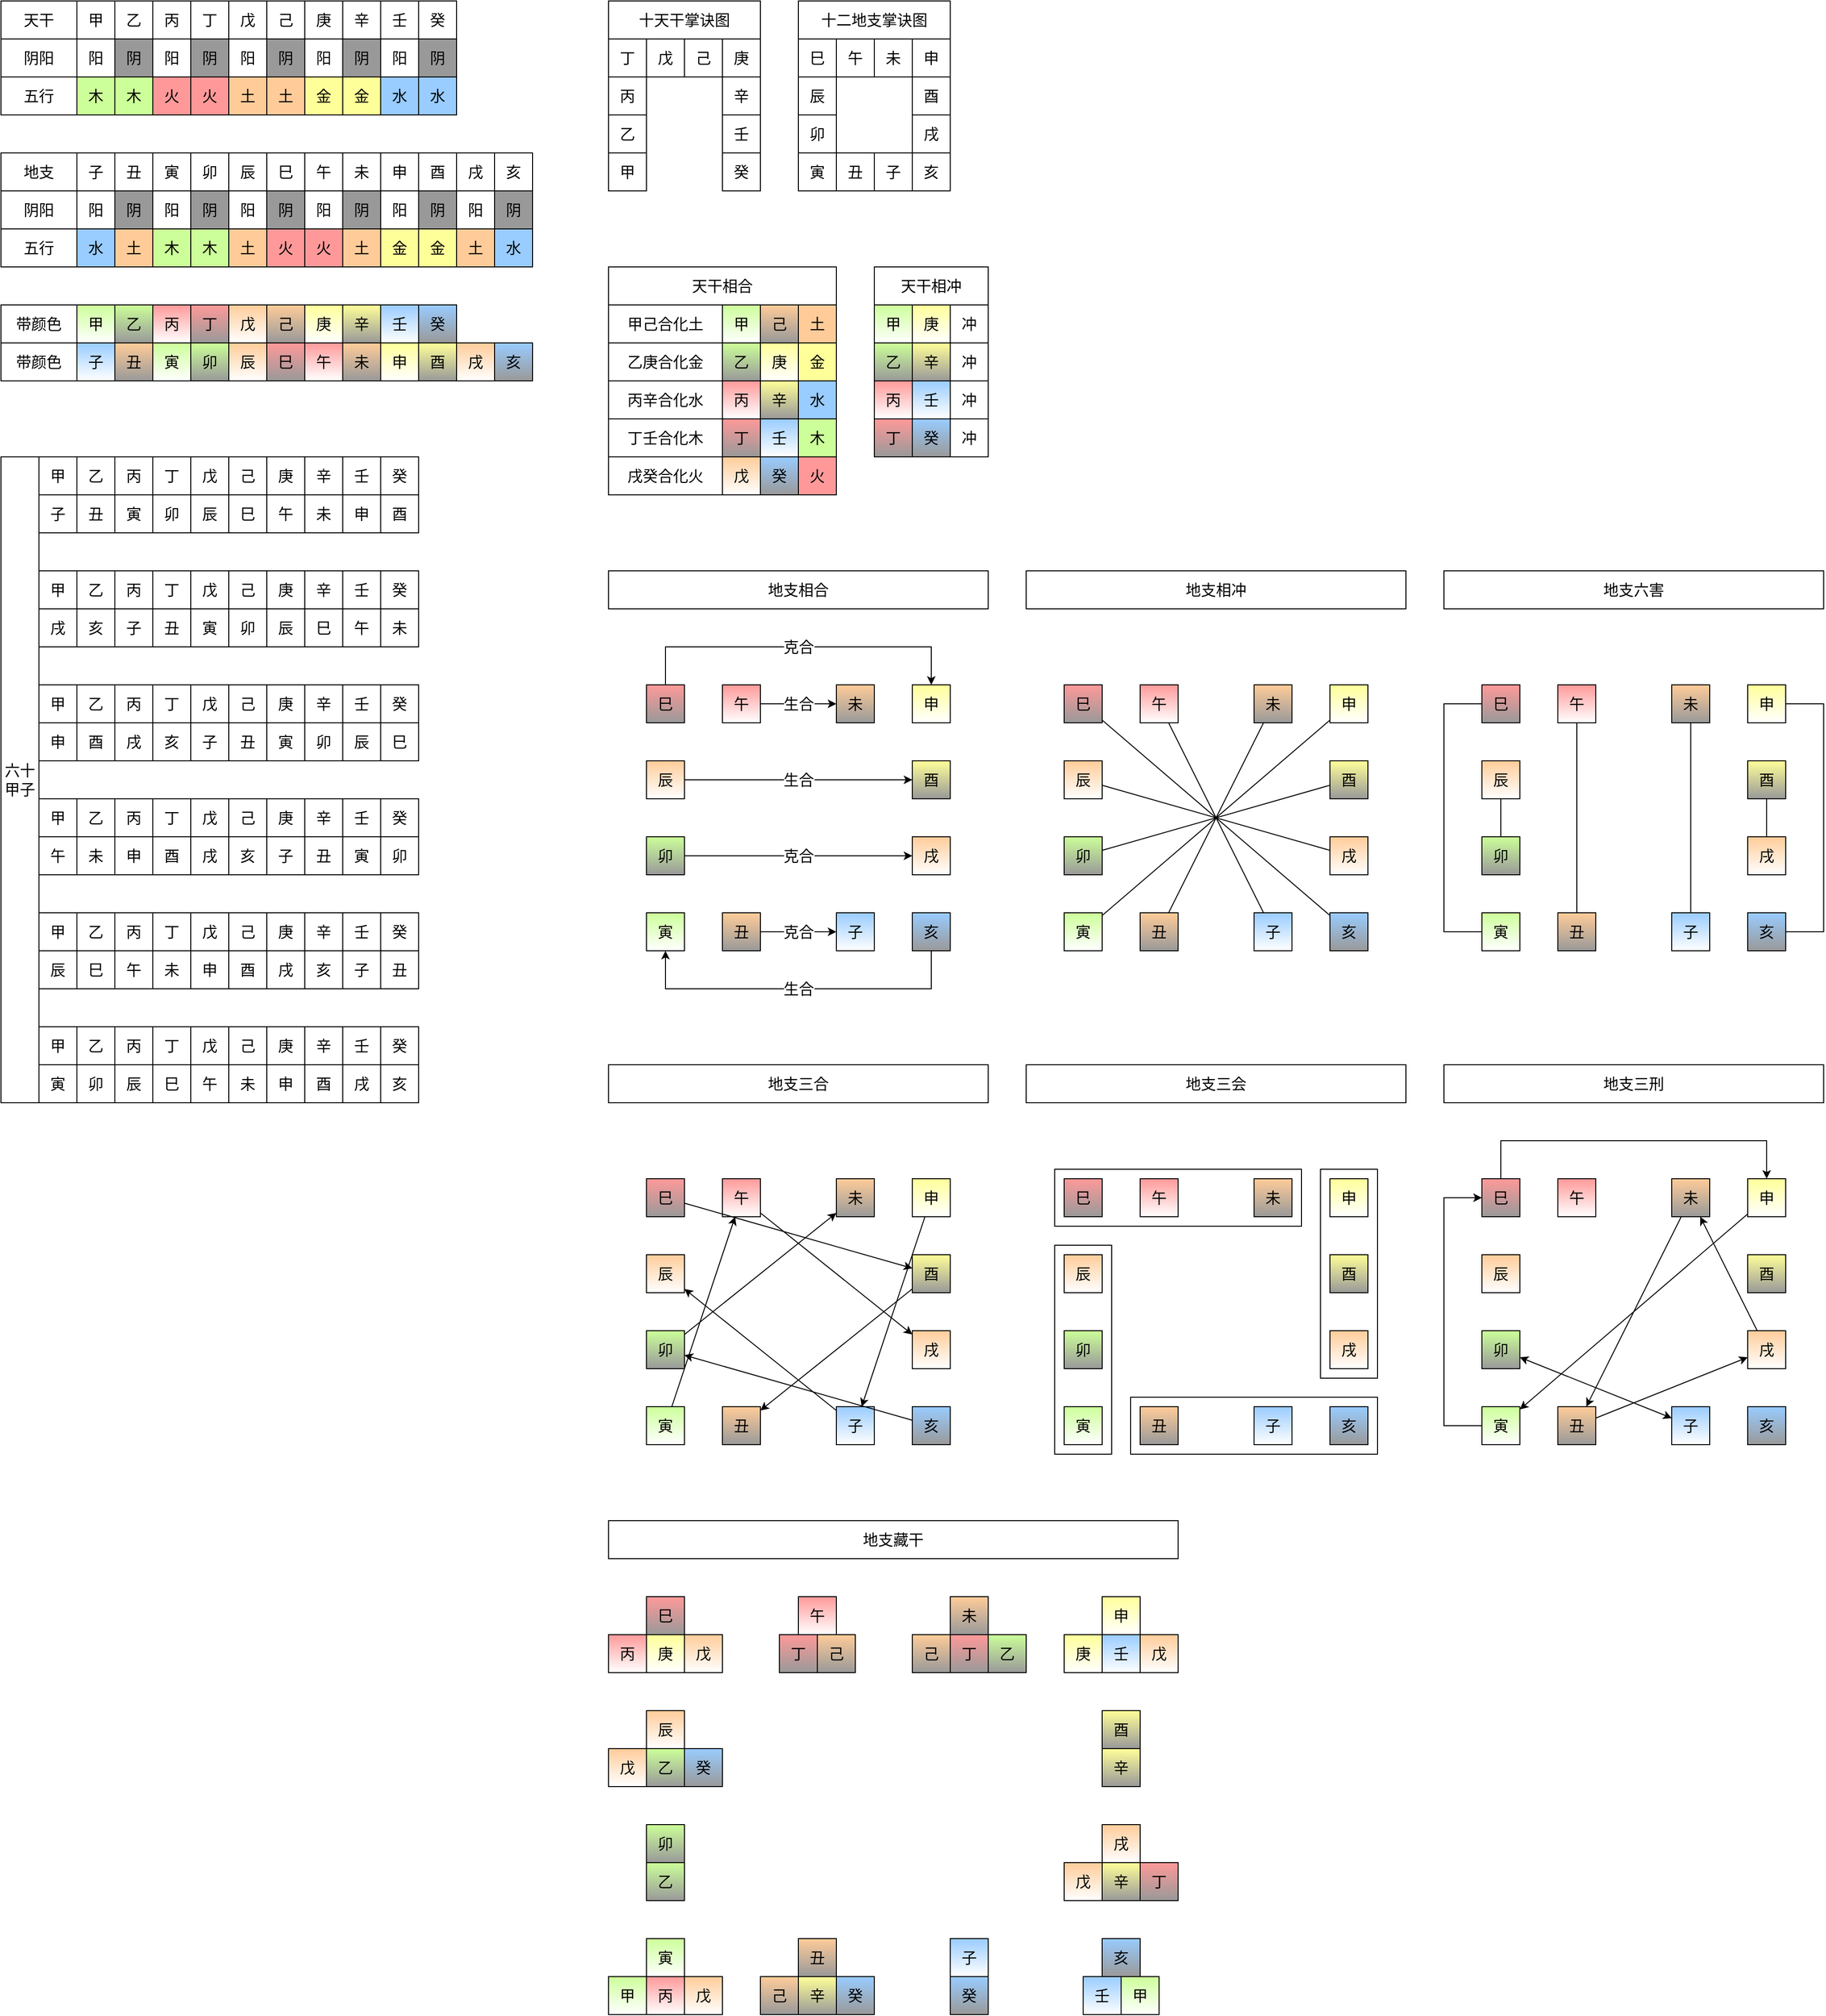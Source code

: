<mxfile version="17.4.2" type="device"><diagram id="o49_7AWjl9Tnh_adjwUK" name="第 1 页"><mxGraphModel dx="1408" dy="843" grid="1" gridSize="10" guides="0" tooltips="1" connect="0" arrows="0" fold="1" page="1" pageScale="1" pageWidth="827" pageHeight="1169" math="0" shadow="0"><root><mxCell id="0"/><mxCell id="1" parent="0"/><mxCell id="XGUpDkwQv9ing9hpgRc5-2" value="甲" style="rounded=0;whiteSpace=wrap;html=1;fontSize=16;" parent="1" vertex="1"><mxGeometry x="120" y="40" width="40" height="40" as="geometry"/></mxCell><mxCell id="XGUpDkwQv9ing9hpgRc5-5" value="乙" style="rounded=0;whiteSpace=wrap;html=1;fontSize=16;" parent="1" vertex="1"><mxGeometry x="160" y="40" width="40" height="40" as="geometry"/></mxCell><mxCell id="XGUpDkwQv9ing9hpgRc5-6" value="丙" style="rounded=0;whiteSpace=wrap;html=1;fontSize=16;" parent="1" vertex="1"><mxGeometry x="200" y="40" width="40" height="40" as="geometry"/></mxCell><mxCell id="XGUpDkwQv9ing9hpgRc5-7" value="丁" style="rounded=0;whiteSpace=wrap;html=1;fontSize=16;" parent="1" vertex="1"><mxGeometry x="240" y="40" width="40" height="40" as="geometry"/></mxCell><mxCell id="XGUpDkwQv9ing9hpgRc5-8" value="戊" style="rounded=0;whiteSpace=wrap;html=1;fontSize=16;" parent="1" vertex="1"><mxGeometry x="280" y="40" width="40" height="40" as="geometry"/></mxCell><mxCell id="XGUpDkwQv9ing9hpgRc5-9" value="己" style="rounded=0;whiteSpace=wrap;html=1;fontSize=16;" parent="1" vertex="1"><mxGeometry x="320" y="40" width="40" height="40" as="geometry"/></mxCell><mxCell id="XGUpDkwQv9ing9hpgRc5-10" value="庚" style="rounded=0;whiteSpace=wrap;html=1;fontSize=16;" parent="1" vertex="1"><mxGeometry x="360" y="40" width="40" height="40" as="geometry"/></mxCell><mxCell id="XGUpDkwQv9ing9hpgRc5-11" value="辛" style="rounded=0;whiteSpace=wrap;html=1;fontSize=16;" parent="1" vertex="1"><mxGeometry x="400" y="40" width="40" height="40" as="geometry"/></mxCell><mxCell id="XGUpDkwQv9ing9hpgRc5-12" value="壬" style="rounded=0;whiteSpace=wrap;html=1;fontSize=16;" parent="1" vertex="1"><mxGeometry x="440" y="40" width="40" height="40" as="geometry"/></mxCell><mxCell id="XGUpDkwQv9ing9hpgRc5-13" value="癸" style="rounded=0;whiteSpace=wrap;html=1;fontSize=16;" parent="1" vertex="1"><mxGeometry x="480" y="40" width="40" height="40" as="geometry"/></mxCell><mxCell id="XGUpDkwQv9ing9hpgRc5-14" value="子" style="rounded=0;whiteSpace=wrap;html=1;fontSize=16;" parent="1" vertex="1"><mxGeometry x="120" y="200" width="40" height="40" as="geometry"/></mxCell><mxCell id="XGUpDkwQv9ing9hpgRc5-15" value="丑" style="rounded=0;whiteSpace=wrap;html=1;fontSize=16;" parent="1" vertex="1"><mxGeometry x="160" y="200" width="40" height="40" as="geometry"/></mxCell><mxCell id="XGUpDkwQv9ing9hpgRc5-16" value="寅" style="rounded=0;whiteSpace=wrap;html=1;fontSize=16;" parent="1" vertex="1"><mxGeometry x="200" y="200" width="40" height="40" as="geometry"/></mxCell><mxCell id="XGUpDkwQv9ing9hpgRc5-17" value="卯" style="rounded=0;whiteSpace=wrap;html=1;fontSize=16;" parent="1" vertex="1"><mxGeometry x="240" y="200" width="40" height="40" as="geometry"/></mxCell><mxCell id="XGUpDkwQv9ing9hpgRc5-18" value="辰" style="rounded=0;whiteSpace=wrap;html=1;fontSize=16;" parent="1" vertex="1"><mxGeometry x="280" y="200" width="40" height="40" as="geometry"/></mxCell><mxCell id="XGUpDkwQv9ing9hpgRc5-19" value="巳" style="rounded=0;whiteSpace=wrap;html=1;fontSize=16;" parent="1" vertex="1"><mxGeometry x="320" y="200" width="40" height="40" as="geometry"/></mxCell><mxCell id="XGUpDkwQv9ing9hpgRc5-20" value="午" style="rounded=0;whiteSpace=wrap;html=1;fontSize=16;" parent="1" vertex="1"><mxGeometry x="360" y="200" width="40" height="40" as="geometry"/></mxCell><mxCell id="XGUpDkwQv9ing9hpgRc5-21" value="未" style="rounded=0;whiteSpace=wrap;html=1;fontSize=16;" parent="1" vertex="1"><mxGeometry x="400" y="200" width="40" height="40" as="geometry"/></mxCell><mxCell id="XGUpDkwQv9ing9hpgRc5-22" value="申" style="rounded=0;whiteSpace=wrap;html=1;fontSize=16;" parent="1" vertex="1"><mxGeometry x="440" y="200" width="40" height="40" as="geometry"/></mxCell><mxCell id="XGUpDkwQv9ing9hpgRc5-23" value="酉" style="rounded=0;whiteSpace=wrap;html=1;fontSize=16;" parent="1" vertex="1"><mxGeometry x="480" y="200" width="40" height="40" as="geometry"/></mxCell><mxCell id="XGUpDkwQv9ing9hpgRc5-24" value="戌" style="rounded=0;whiteSpace=wrap;html=1;fontSize=16;" parent="1" vertex="1"><mxGeometry x="520" y="200" width="40" height="40" as="geometry"/></mxCell><mxCell id="XGUpDkwQv9ing9hpgRc5-25" value="亥" style="rounded=0;whiteSpace=wrap;html=1;fontSize=16;" parent="1" vertex="1"><mxGeometry x="560" y="200" width="40" height="40" as="geometry"/></mxCell><mxCell id="XGUpDkwQv9ing9hpgRc5-26" value="天干" style="rounded=0;whiteSpace=wrap;html=1;fontSize=16;" parent="1" vertex="1"><mxGeometry x="40" y="40" width="80" height="40" as="geometry"/></mxCell><mxCell id="XGUpDkwQv9ing9hpgRc5-27" value="地支" style="rounded=0;whiteSpace=wrap;html=1;fontSize=16;" parent="1" vertex="1"><mxGeometry x="40" y="200" width="80" height="40" as="geometry"/></mxCell><mxCell id="XGUpDkwQv9ing9hpgRc5-29" value="阳" style="rounded=0;whiteSpace=wrap;html=1;fontSize=16;fillColor=#FFFFFF;" parent="1" vertex="1"><mxGeometry x="120" y="80" width="40" height="40" as="geometry"/></mxCell><mxCell id="XGUpDkwQv9ing9hpgRc5-30" value="木" style="rounded=0;whiteSpace=wrap;html=1;fontSize=16;fillColor=#CCFF99;" parent="1" vertex="1"><mxGeometry x="120" y="120" width="40" height="40" as="geometry"/></mxCell><mxCell id="XGUpDkwQv9ing9hpgRc5-32" value="阳" style="rounded=0;whiteSpace=wrap;html=1;fontSize=16;fillColor=#FFFFFF;" parent="1" vertex="1"><mxGeometry x="200" y="80" width="40" height="40" as="geometry"/></mxCell><mxCell id="XGUpDkwQv9ing9hpgRc5-33" value="阳" style="rounded=0;whiteSpace=wrap;html=1;fontSize=16;fillColor=#FFFFFF;" parent="1" vertex="1"><mxGeometry x="280" y="80" width="40" height="40" as="geometry"/></mxCell><mxCell id="XGUpDkwQv9ing9hpgRc5-34" value="阳" style="rounded=0;whiteSpace=wrap;html=1;fontSize=16;fillColor=#FFFFFF;" parent="1" vertex="1"><mxGeometry x="360" y="80" width="40" height="40" as="geometry"/></mxCell><mxCell id="XGUpDkwQv9ing9hpgRc5-35" value="阳" style="rounded=0;whiteSpace=wrap;html=1;fontSize=16;fillColor=#FFFFFF;" parent="1" vertex="1"><mxGeometry x="440" y="80" width="40" height="40" as="geometry"/></mxCell><mxCell id="XGUpDkwQv9ing9hpgRc5-36" value="阴" style="rounded=0;whiteSpace=wrap;html=1;fontSize=16;fillColor=#999999;" parent="1" vertex="1"><mxGeometry x="160" y="80" width="40" height="40" as="geometry"/></mxCell><mxCell id="XGUpDkwQv9ing9hpgRc5-37" value="阴" style="rounded=0;whiteSpace=wrap;html=1;fontSize=16;fillColor=#999999;" parent="1" vertex="1"><mxGeometry x="240" y="80" width="40" height="40" as="geometry"/></mxCell><mxCell id="XGUpDkwQv9ing9hpgRc5-38" value="阴" style="rounded=0;whiteSpace=wrap;html=1;fontSize=16;fillColor=#999999;" parent="1" vertex="1"><mxGeometry x="320" y="80" width="40" height="40" as="geometry"/></mxCell><mxCell id="XGUpDkwQv9ing9hpgRc5-39" value="阴" style="rounded=0;whiteSpace=wrap;html=1;fontSize=16;fillColor=#999999;" parent="1" vertex="1"><mxGeometry x="400" y="80" width="40" height="40" as="geometry"/></mxCell><mxCell id="XGUpDkwQv9ing9hpgRc5-40" value="阴" style="rounded=0;whiteSpace=wrap;html=1;fontSize=16;fillColor=#999999;" parent="1" vertex="1"><mxGeometry x="480" y="80" width="40" height="40" as="geometry"/></mxCell><mxCell id="XGUpDkwQv9ing9hpgRc5-41" value="阳" style="rounded=0;whiteSpace=wrap;html=1;fontSize=16;fillColor=#FFFFFF;" parent="1" vertex="1"><mxGeometry x="120" y="240" width="40" height="40" as="geometry"/></mxCell><mxCell id="XGUpDkwQv9ing9hpgRc5-42" value="阳" style="rounded=0;whiteSpace=wrap;html=1;fontSize=16;fillColor=#FFFFFF;" parent="1" vertex="1"><mxGeometry x="200" y="240" width="40" height="40" as="geometry"/></mxCell><mxCell id="XGUpDkwQv9ing9hpgRc5-43" value="阳" style="rounded=0;whiteSpace=wrap;html=1;fontSize=16;fillColor=#FFFFFF;" parent="1" vertex="1"><mxGeometry x="280" y="240" width="40" height="40" as="geometry"/></mxCell><mxCell id="XGUpDkwQv9ing9hpgRc5-44" value="阳" style="rounded=0;whiteSpace=wrap;html=1;fontSize=16;fillColor=#FFFFFF;" parent="1" vertex="1"><mxGeometry x="360" y="240" width="40" height="40" as="geometry"/></mxCell><mxCell id="XGUpDkwQv9ing9hpgRc5-45" value="阳" style="rounded=0;whiteSpace=wrap;html=1;fontSize=16;fillColor=#FFFFFF;" parent="1" vertex="1"><mxGeometry x="440" y="240" width="40" height="40" as="geometry"/></mxCell><mxCell id="XGUpDkwQv9ing9hpgRc5-46" value="阴" style="rounded=0;whiteSpace=wrap;html=1;fontSize=16;fillColor=#999999;" parent="1" vertex="1"><mxGeometry x="160" y="240" width="40" height="40" as="geometry"/></mxCell><mxCell id="XGUpDkwQv9ing9hpgRc5-47" value="阴" style="rounded=0;whiteSpace=wrap;html=1;fontSize=16;fillColor=#999999;" parent="1" vertex="1"><mxGeometry x="240" y="240" width="40" height="40" as="geometry"/></mxCell><mxCell id="XGUpDkwQv9ing9hpgRc5-48" value="阴" style="rounded=0;whiteSpace=wrap;html=1;fontSize=16;fillColor=#999999;" parent="1" vertex="1"><mxGeometry x="320" y="240" width="40" height="40" as="geometry"/></mxCell><mxCell id="XGUpDkwQv9ing9hpgRc5-49" value="阴" style="rounded=0;whiteSpace=wrap;html=1;fontSize=16;fillColor=#999999;" parent="1" vertex="1"><mxGeometry x="400" y="240" width="40" height="40" as="geometry"/></mxCell><mxCell id="XGUpDkwQv9ing9hpgRc5-50" value="阴" style="rounded=0;whiteSpace=wrap;html=1;fontSize=16;fillColor=#999999;" parent="1" vertex="1"><mxGeometry x="480" y="240" width="40" height="40" as="geometry"/></mxCell><mxCell id="XGUpDkwQv9ing9hpgRc5-51" value="阳" style="rounded=0;whiteSpace=wrap;html=1;fontSize=16;fillColor=#FFFFFF;" parent="1" vertex="1"><mxGeometry x="520" y="240" width="40" height="40" as="geometry"/></mxCell><mxCell id="XGUpDkwQv9ing9hpgRc5-52" value="阴" style="rounded=0;whiteSpace=wrap;html=1;fontSize=16;fillColor=#999999;" parent="1" vertex="1"><mxGeometry x="560" y="240" width="40" height="40" as="geometry"/></mxCell><mxCell id="XGUpDkwQv9ing9hpgRc5-53" value="火" style="rounded=0;whiteSpace=wrap;html=1;fontSize=16;fillColor=#FF9999;" parent="1" vertex="1"><mxGeometry x="200" y="120" width="40" height="40" as="geometry"/></mxCell><mxCell id="XGUpDkwQv9ing9hpgRc5-54" value="土" style="rounded=0;whiteSpace=wrap;html=1;fontSize=16;fillColor=#FFCC99;" parent="1" vertex="1"><mxGeometry x="280" y="120" width="40" height="40" as="geometry"/></mxCell><mxCell id="XGUpDkwQv9ing9hpgRc5-55" value="金" style="rounded=0;whiteSpace=wrap;html=1;fontSize=16;fillColor=#FFFF99;" parent="1" vertex="1"><mxGeometry x="360" y="120" width="40" height="40" as="geometry"/></mxCell><mxCell id="XGUpDkwQv9ing9hpgRc5-56" value="水" style="rounded=0;whiteSpace=wrap;html=1;fontSize=16;fillColor=#99CCFF;" parent="1" vertex="1"><mxGeometry x="440" y="120" width="40" height="40" as="geometry"/></mxCell><mxCell id="XGUpDkwQv9ing9hpgRc5-57" value="木" style="rounded=0;whiteSpace=wrap;html=1;fontSize=16;fillColor=#CCFF99;" parent="1" vertex="1"><mxGeometry x="160" y="120" width="40" height="40" as="geometry"/></mxCell><mxCell id="XGUpDkwQv9ing9hpgRc5-58" value="火" style="rounded=0;whiteSpace=wrap;html=1;fontSize=16;fillColor=#FF9999;" parent="1" vertex="1"><mxGeometry x="240" y="120" width="40" height="40" as="geometry"/></mxCell><mxCell id="XGUpDkwQv9ing9hpgRc5-59" value="土" style="rounded=0;whiteSpace=wrap;html=1;fontSize=16;fillColor=#FFCC99;" parent="1" vertex="1"><mxGeometry x="320" y="120" width="40" height="40" as="geometry"/></mxCell><mxCell id="XGUpDkwQv9ing9hpgRc5-60" value="金" style="rounded=0;whiteSpace=wrap;html=1;fontSize=16;fillColor=#FFFF99;" parent="1" vertex="1"><mxGeometry x="400" y="120" width="40" height="40" as="geometry"/></mxCell><mxCell id="XGUpDkwQv9ing9hpgRc5-61" value="水" style="rounded=0;whiteSpace=wrap;html=1;fontSize=16;fillColor=#99CCFF;" parent="1" vertex="1"><mxGeometry x="480" y="120" width="40" height="40" as="geometry"/></mxCell><mxCell id="XGUpDkwQv9ing9hpgRc5-62" value="木" style="rounded=0;whiteSpace=wrap;html=1;fontSize=16;fillColor=#CCFF99;" parent="1" vertex="1"><mxGeometry x="200" y="280" width="40" height="40" as="geometry"/></mxCell><mxCell id="XGUpDkwQv9ing9hpgRc5-63" value="火" style="rounded=0;whiteSpace=wrap;html=1;fontSize=16;fillColor=#FF9999;" parent="1" vertex="1"><mxGeometry x="320" y="280" width="40" height="40" as="geometry"/></mxCell><mxCell id="XGUpDkwQv9ing9hpgRc5-64" value="土" style="rounded=0;whiteSpace=wrap;html=1;fontSize=16;fillColor=#FFCC99;" parent="1" vertex="1"><mxGeometry x="280" y="280" width="40" height="40" as="geometry"/></mxCell><mxCell id="XGUpDkwQv9ing9hpgRc5-65" value="金" style="rounded=0;whiteSpace=wrap;html=1;fontSize=16;fillColor=#FFFF99;" parent="1" vertex="1"><mxGeometry x="440" y="280" width="40" height="40" as="geometry"/></mxCell><mxCell id="XGUpDkwQv9ing9hpgRc5-66" value="水" style="rounded=0;whiteSpace=wrap;html=1;fontSize=16;fillColor=#99CCFF;" parent="1" vertex="1"><mxGeometry x="560" y="280" width="40" height="40" as="geometry"/></mxCell><mxCell id="XGUpDkwQv9ing9hpgRc5-67" value="木" style="rounded=0;whiteSpace=wrap;html=1;fontSize=16;fillColor=#CCFF99;" parent="1" vertex="1"><mxGeometry x="240" y="280" width="40" height="40" as="geometry"/></mxCell><mxCell id="XGUpDkwQv9ing9hpgRc5-68" value="火" style="rounded=0;whiteSpace=wrap;html=1;fontSize=16;fillColor=#FF9999;" parent="1" vertex="1"><mxGeometry x="360" y="280" width="40" height="40" as="geometry"/></mxCell><mxCell id="XGUpDkwQv9ing9hpgRc5-69" value="土" style="rounded=0;whiteSpace=wrap;html=1;fontSize=16;fillColor=#FFCC99;" parent="1" vertex="1"><mxGeometry x="400" y="280" width="40" height="40" as="geometry"/></mxCell><mxCell id="XGUpDkwQv9ing9hpgRc5-70" value="金" style="rounded=0;whiteSpace=wrap;html=1;fontSize=16;fillColor=#FFFF99;" parent="1" vertex="1"><mxGeometry x="480" y="280" width="40" height="40" as="geometry"/></mxCell><mxCell id="XGUpDkwQv9ing9hpgRc5-71" value="水" style="rounded=0;whiteSpace=wrap;html=1;fontSize=16;fillColor=#99CCFF;" parent="1" vertex="1"><mxGeometry x="120" y="280" width="40" height="40" as="geometry"/></mxCell><mxCell id="XGUpDkwQv9ing9hpgRc5-72" value="土" style="rounded=0;whiteSpace=wrap;html=1;fontSize=16;fillColor=#FFCC99;" parent="1" vertex="1"><mxGeometry x="520" y="280" width="40" height="40" as="geometry"/></mxCell><mxCell id="XGUpDkwQv9ing9hpgRc5-73" value="土" style="rounded=0;whiteSpace=wrap;html=1;fontSize=16;fillColor=#FFCC99;" parent="1" vertex="1"><mxGeometry x="160" y="280" width="40" height="40" as="geometry"/></mxCell><mxCell id="XGUpDkwQv9ing9hpgRc5-241" value="地支相合" style="rounded=0;whiteSpace=wrap;html=1;fontSize=16;" parent="1" vertex="1"><mxGeometry x="680" y="640" width="400" height="40" as="geometry"/></mxCell><mxCell id="XGUpDkwQv9ing9hpgRc5-246" value="" style="endArrow=classic;html=1;rounded=0;fontSize=16;" parent="1" source="vvu4R0tHsAORPtUCbcgW-248" target="vvu4R0tHsAORPtUCbcgW-253" edge="1"><mxGeometry width="50" height="50" relative="1" as="geometry"><mxPoint x="530" y="740" as="sourcePoint"/><mxPoint x="650" y="860" as="targetPoint"/></mxGeometry></mxCell><mxCell id="XGUpDkwQv9ing9hpgRc5-248" value="生合" style="edgeLabel;html=1;align=center;verticalAlign=middle;resizable=0;points=[];fontSize=16;" parent="XGUpDkwQv9ing9hpgRc5-246" vertex="1" connectable="0"><mxGeometry relative="1" as="geometry"><mxPoint as="offset"/></mxGeometry></mxCell><mxCell id="XGUpDkwQv9ing9hpgRc5-249" value="" style="endArrow=classic;html=1;rounded=0;fontSize=16;" parent="1" source="vvu4R0tHsAORPtUCbcgW-245" target="vvu4R0tHsAORPtUCbcgW-244" edge="1"><mxGeometry width="50" height="50" relative="1" as="geometry"><mxPoint x="510" y="670" as="sourcePoint"/><mxPoint x="630" y="790" as="targetPoint"/></mxGeometry></mxCell><mxCell id="XGUpDkwQv9ing9hpgRc5-251" value="克合" style="edgeLabel;html=1;align=center;verticalAlign=middle;resizable=0;points=[];fontSize=16;" parent="XGUpDkwQv9ing9hpgRc5-249" vertex="1" connectable="0"><mxGeometry relative="1" as="geometry"><mxPoint as="offset"/></mxGeometry></mxCell><mxCell id="XGUpDkwQv9ing9hpgRc5-252" value="" style="endArrow=classic;html=1;rounded=0;fontSize=16;" parent="1" source="vvu4R0tHsAORPtUCbcgW-255" target="vvu4R0tHsAORPtUCbcgW-246" edge="1"><mxGeometry width="50" height="50" relative="1" as="geometry"><mxPoint x="730" y="930" as="sourcePoint"/><mxPoint x="1010.0" y="930" as="targetPoint"/><Array as="points"><mxPoint x="1020" y="1080"/><mxPoint x="740" y="1080"/></Array></mxGeometry></mxCell><mxCell id="XGUpDkwQv9ing9hpgRc5-254" value="生合" style="edgeLabel;html=1;align=center;verticalAlign=middle;resizable=0;points=[];fontSize=16;" parent="XGUpDkwQv9ing9hpgRc5-252" vertex="1" connectable="0"><mxGeometry relative="1" as="geometry"><mxPoint as="offset"/></mxGeometry></mxCell><mxCell id="XGUpDkwQv9ing9hpgRc5-255" value="" style="endArrow=classic;html=1;rounded=0;fontSize=16;" parent="1" source="vvu4R0tHsAORPtUCbcgW-250" target="vvu4R0tHsAORPtUCbcgW-251" edge="1"><mxGeometry width="50" height="50" relative="1" as="geometry"><mxPoint x="730" y="910" as="sourcePoint"/><mxPoint x="1050.0" y="910" as="targetPoint"/></mxGeometry></mxCell><mxCell id="XGUpDkwQv9ing9hpgRc5-257" value="生合" style="edgeLabel;html=1;align=center;verticalAlign=middle;resizable=0;points=[];fontSize=16;" parent="XGUpDkwQv9ing9hpgRc5-255" vertex="1" connectable="0"><mxGeometry relative="1" as="geometry"><mxPoint as="offset"/></mxGeometry></mxCell><mxCell id="XGUpDkwQv9ing9hpgRc5-258" value="" style="endArrow=classic;html=1;rounded=0;fontSize=16;" parent="1" source="vvu4R0tHsAORPtUCbcgW-249" target="vvu4R0tHsAORPtUCbcgW-252" edge="1"><mxGeometry width="50" height="50" relative="1" as="geometry"><mxPoint x="850.0" y="1110" as="sourcePoint"/><mxPoint x="930.0" y="1110" as="targetPoint"/><Array as="points"><mxPoint x="740" y="720"/><mxPoint x="1020" y="720"/></Array></mxGeometry></mxCell><mxCell id="XGUpDkwQv9ing9hpgRc5-260" value="克合" style="edgeLabel;html=1;align=center;verticalAlign=middle;resizable=0;points=[];fontSize=16;" parent="XGUpDkwQv9ing9hpgRc5-258" vertex="1" connectable="0"><mxGeometry relative="1" as="geometry"><mxPoint as="offset"/></mxGeometry></mxCell><mxCell id="XGUpDkwQv9ing9hpgRc5-261" value="" style="endArrow=classic;html=1;rounded=0;fontSize=16;" parent="1" source="vvu4R0tHsAORPtUCbcgW-247" target="vvu4R0tHsAORPtUCbcgW-254" edge="1"><mxGeometry width="50" height="50" relative="1" as="geometry"><mxPoint x="770" y="830" as="sourcePoint"/><mxPoint x="1010.0" y="830" as="targetPoint"/></mxGeometry></mxCell><mxCell id="XGUpDkwQv9ing9hpgRc5-263" value="克合" style="edgeLabel;html=1;align=center;verticalAlign=middle;resizable=0;points=[];fontSize=16;" parent="XGUpDkwQv9ing9hpgRc5-261" vertex="1" connectable="0"><mxGeometry relative="1" as="geometry"><mxPoint as="offset"/></mxGeometry></mxCell><mxCell id="XGUpDkwQv9ing9hpgRc5-294" value="地支相冲" style="rounded=0;whiteSpace=wrap;html=1;fontSize=16;" parent="1" vertex="1"><mxGeometry x="1120" y="640" width="400" height="40" as="geometry"/></mxCell><mxCell id="oqk7QPbLyBQ4XuAhY48Z-2" value="阴阳" style="rounded=0;whiteSpace=wrap;html=1;fontSize=16;" parent="1" vertex="1"><mxGeometry x="40" y="80" width="80" height="40" as="geometry"/></mxCell><mxCell id="oqk7QPbLyBQ4XuAhY48Z-3" value="五行" style="rounded=0;whiteSpace=wrap;html=1;fontSize=16;" parent="1" vertex="1"><mxGeometry x="40" y="120" width="80" height="40" as="geometry"/></mxCell><mxCell id="oqk7QPbLyBQ4XuAhY48Z-5" value="阴阳" style="rounded=0;whiteSpace=wrap;html=1;fontSize=16;" parent="1" vertex="1"><mxGeometry x="40" y="240" width="80" height="40" as="geometry"/></mxCell><mxCell id="oqk7QPbLyBQ4XuAhY48Z-6" value="五行" style="rounded=0;whiteSpace=wrap;html=1;fontSize=16;" parent="1" vertex="1"><mxGeometry x="40" y="280" width="80" height="40" as="geometry"/></mxCell><mxCell id="oqk7QPbLyBQ4XuAhY48Z-39" value="甲己合化土" style="rounded=0;whiteSpace=wrap;html=1;fontSize=16;" parent="1" vertex="1"><mxGeometry x="680" y="360" width="120" height="40" as="geometry"/></mxCell><mxCell id="oqk7QPbLyBQ4XuAhY48Z-40" value="土" style="rounded=0;whiteSpace=wrap;html=1;fontSize=16;fillColor=#FFCC99;" parent="1" vertex="1"><mxGeometry x="880" y="360" width="40" height="40" as="geometry"/></mxCell><mxCell id="oqk7QPbLyBQ4XuAhY48Z-41" value="天干相合" style="rounded=0;whiteSpace=wrap;html=1;fontSize=16;" parent="1" vertex="1"><mxGeometry x="680" y="320" width="240" height="40" as="geometry"/></mxCell><mxCell id="oqk7QPbLyBQ4XuAhY48Z-42" value="天干相冲" style="rounded=0;whiteSpace=wrap;html=1;fontSize=16;" parent="1" vertex="1"><mxGeometry x="960" y="320" width="120" height="40" as="geometry"/></mxCell><mxCell id="oqk7QPbLyBQ4XuAhY48Z-43" value="乙庚合化金" style="rounded=0;whiteSpace=wrap;html=1;fontSize=16;" parent="1" vertex="1"><mxGeometry x="680" y="400" width="120" height="40" as="geometry"/></mxCell><mxCell id="oqk7QPbLyBQ4XuAhY48Z-44" value="丙辛合化水" style="rounded=0;whiteSpace=wrap;html=1;fontSize=16;" parent="1" vertex="1"><mxGeometry x="680" y="440" width="120" height="40" as="geometry"/></mxCell><mxCell id="oqk7QPbLyBQ4XuAhY48Z-45" value="丁壬合化木" style="rounded=0;whiteSpace=wrap;html=1;fontSize=16;" parent="1" vertex="1"><mxGeometry x="680" y="480" width="120" height="40" as="geometry"/></mxCell><mxCell id="oqk7QPbLyBQ4XuAhY48Z-46" value="戌癸合化火" style="rounded=0;whiteSpace=wrap;html=1;fontSize=16;" parent="1" vertex="1"><mxGeometry x="680" y="520" width="120" height="40" as="geometry"/></mxCell><mxCell id="oqk7QPbLyBQ4XuAhY48Z-47" value="火" style="rounded=0;whiteSpace=wrap;html=1;fontSize=16;fillColor=#FF9999;" parent="1" vertex="1"><mxGeometry x="880" y="520" width="40" height="40" as="geometry"/></mxCell><mxCell id="oqk7QPbLyBQ4XuAhY48Z-48" value="水" style="rounded=0;whiteSpace=wrap;html=1;fontSize=16;fillColor=#99CCFF;" parent="1" vertex="1"><mxGeometry x="880" y="440" width="40" height="40" as="geometry"/></mxCell><mxCell id="oqk7QPbLyBQ4XuAhY48Z-49" value="木" style="rounded=0;whiteSpace=wrap;html=1;fontSize=16;fillColor=#CCFF99;" parent="1" vertex="1"><mxGeometry x="880" y="480" width="40" height="40" as="geometry"/></mxCell><mxCell id="oqk7QPbLyBQ4XuAhY48Z-50" value="金" style="rounded=0;whiteSpace=wrap;html=1;fontSize=16;fillColor=#FFFF99;" parent="1" vertex="1"><mxGeometry x="880" y="400" width="40" height="40" as="geometry"/></mxCell><mxCell id="oqk7QPbLyBQ4XuAhY48Z-93" value="地支三合" style="rounded=0;whiteSpace=wrap;html=1;fontSize=16;" parent="1" vertex="1"><mxGeometry x="680" y="1160" width="400" height="40" as="geometry"/></mxCell><mxCell id="oqk7QPbLyBQ4XuAhY48Z-148" value="地支三会" style="rounded=0;whiteSpace=wrap;html=1;fontSize=16;" parent="1" vertex="1"><mxGeometry x="1120" y="1160" width="400" height="40" as="geometry"/></mxCell><mxCell id="oqk7QPbLyBQ4XuAhY48Z-171" value="地支六害" style="rounded=0;whiteSpace=wrap;html=1;fontSize=16;" parent="1" vertex="1"><mxGeometry x="1560" y="640" width="400" height="40" as="geometry"/></mxCell><mxCell id="oqk7QPbLyBQ4XuAhY48Z-190" value="地支三刑" style="rounded=0;whiteSpace=wrap;html=1;fontSize=16;" parent="1" vertex="1"><mxGeometry x="1560" y="1160" width="400" height="40" as="geometry"/></mxCell><mxCell id="oqk7QPbLyBQ4XuAhY48Z-192" value="" style="endArrow=classic;html=1;rounded=0;fontSize=16;endFill=1;" parent="1" source="vvu4R0tHsAORPtUCbcgW-364" target="vvu4R0tHsAORPtUCbcgW-358" edge="1"><mxGeometry width="50" height="50" relative="1" as="geometry"><mxPoint x="1990" y="1260" as="sourcePoint"/><mxPoint x="1362.5" y="1900" as="targetPoint"/></mxGeometry></mxCell><mxCell id="oqk7QPbLyBQ4XuAhY48Z-197" value="" style="endArrow=classic;html=1;rounded=0;fontSize=16;endFill=1;" parent="1" source="vvu4R0tHsAORPtUCbcgW-358" target="vvu4R0tHsAORPtUCbcgW-361" edge="1"><mxGeometry width="50" height="50" relative="1" as="geometry"><mxPoint x="1430" y="1657.143" as="sourcePoint"/><mxPoint x="1190" y="1862.857" as="targetPoint"/><Array as="points"><mxPoint x="1560" y="1540"/><mxPoint x="1560" y="1300"/></Array></mxGeometry></mxCell><mxCell id="oqk7QPbLyBQ4XuAhY48Z-198" value="" style="endArrow=classic;html=1;rounded=0;fontSize=16;endFill=1;" parent="1" source="vvu4R0tHsAORPtUCbcgW-361" target="vvu4R0tHsAORPtUCbcgW-364" edge="1"><mxGeometry width="50" height="50" relative="1" as="geometry"><mxPoint x="1170" y="1860.0" as="sourcePoint"/><mxPoint x="1170" y="1660.0" as="targetPoint"/><Array as="points"><mxPoint x="1620" y="1240"/><mxPoint x="1900" y="1240"/></Array></mxGeometry></mxCell><mxCell id="oqk7QPbLyBQ4XuAhY48Z-199" value="" style="endArrow=classic;html=1;rounded=0;fontSize=16;endFill=1;startArrow=classic;startFill=1;" parent="1" source="vvu4R0tHsAORPtUCbcgW-356" target="vvu4R0tHsAORPtUCbcgW-359" edge="1"><mxGeometry width="50" height="50" relative="1" as="geometry"><mxPoint x="1430" y="1657.143" as="sourcePoint"/><mxPoint x="1190" y="1862.857" as="targetPoint"/></mxGeometry></mxCell><mxCell id="oqk7QPbLyBQ4XuAhY48Z-211" value="甲" style="rounded=0;whiteSpace=wrap;html=1;fontSize=16;fillColor=#CCFF99;gradientColor=#FFFFFF;" parent="1" vertex="1"><mxGeometry x="120" y="360" width="40" height="40" as="geometry"/></mxCell><mxCell id="oqk7QPbLyBQ4XuAhY48Z-212" value="乙" style="rounded=0;whiteSpace=wrap;html=1;fontSize=16;fillColor=#CCFF99;gradientColor=#999999;" parent="1" vertex="1"><mxGeometry x="160" y="360" width="40" height="40" as="geometry"/></mxCell><mxCell id="oqk7QPbLyBQ4XuAhY48Z-213" value="丙" style="rounded=0;whiteSpace=wrap;html=1;fontSize=16;fillColor=#FF9999;gradientColor=#FFFFFF;" parent="1" vertex="1"><mxGeometry x="200" y="360" width="40" height="40" as="geometry"/></mxCell><mxCell id="oqk7QPbLyBQ4XuAhY48Z-214" value="丁" style="rounded=0;whiteSpace=wrap;html=1;fontSize=16;fillColor=#FF9999;gradientColor=#999999;" parent="1" vertex="1"><mxGeometry x="240" y="360" width="40" height="40" as="geometry"/></mxCell><mxCell id="oqk7QPbLyBQ4XuAhY48Z-215" value="戊" style="rounded=0;whiteSpace=wrap;html=1;fontSize=16;fillColor=#FFCC99;gradientColor=#FFFFFF;" parent="1" vertex="1"><mxGeometry x="280" y="360" width="40" height="40" as="geometry"/></mxCell><mxCell id="oqk7QPbLyBQ4XuAhY48Z-216" value="己" style="rounded=0;whiteSpace=wrap;html=1;fontSize=16;fillColor=#FFCC99;gradientColor=#999999;" parent="1" vertex="1"><mxGeometry x="320" y="360" width="40" height="40" as="geometry"/></mxCell><mxCell id="oqk7QPbLyBQ4XuAhY48Z-217" value="庚" style="rounded=0;whiteSpace=wrap;html=1;fontSize=16;fillColor=#FFFF99;gradientColor=#FFFFFF;" parent="1" vertex="1"><mxGeometry x="360" y="360" width="40" height="40" as="geometry"/></mxCell><mxCell id="oqk7QPbLyBQ4XuAhY48Z-218" value="辛" style="rounded=0;whiteSpace=wrap;html=1;fontSize=16;fillColor=#FFFF99;gradientColor=#999999;" parent="1" vertex="1"><mxGeometry x="400" y="360" width="40" height="40" as="geometry"/></mxCell><mxCell id="oqk7QPbLyBQ4XuAhY48Z-219" value="壬" style="rounded=0;whiteSpace=wrap;html=1;fontSize=16;fillColor=#99CCFF;gradientColor=#FFFFFF;" parent="1" vertex="1"><mxGeometry x="440" y="360" width="40" height="40" as="geometry"/></mxCell><mxCell id="oqk7QPbLyBQ4XuAhY48Z-220" value="癸" style="rounded=0;whiteSpace=wrap;html=1;fontSize=16;fillColor=#99CCFF;gradientColor=#999999;" parent="1" vertex="1"><mxGeometry x="480" y="360" width="40" height="40" as="geometry"/></mxCell><mxCell id="oqk7QPbLyBQ4XuAhY48Z-221" value="子" style="rounded=0;whiteSpace=wrap;html=1;fontSize=16;fillColor=#99CCFF;gradientColor=#ffffff;" parent="1" vertex="1"><mxGeometry x="120" y="400" width="40" height="40" as="geometry"/></mxCell><mxCell id="oqk7QPbLyBQ4XuAhY48Z-222" value="丑" style="rounded=0;whiteSpace=wrap;html=1;fontSize=16;fillColor=#FFCC99;gradientColor=#999999;" parent="1" vertex="1"><mxGeometry x="160" y="400" width="40" height="40" as="geometry"/></mxCell><mxCell id="oqk7QPbLyBQ4XuAhY48Z-223" value="寅" style="rounded=0;whiteSpace=wrap;html=1;fontSize=16;fillColor=#CCFF99;gradientColor=#ffffff;" parent="1" vertex="1"><mxGeometry x="200" y="400" width="40" height="40" as="geometry"/></mxCell><mxCell id="oqk7QPbLyBQ4XuAhY48Z-224" value="卯" style="rounded=0;whiteSpace=wrap;html=1;fontSize=16;fillColor=#CCFF99;gradientColor=#999999;" parent="1" vertex="1"><mxGeometry x="240" y="400" width="40" height="40" as="geometry"/></mxCell><mxCell id="oqk7QPbLyBQ4XuAhY48Z-225" value="辰" style="rounded=0;whiteSpace=wrap;html=1;fontSize=16;fillColor=#FFCC99;gradientColor=#ffffff;" parent="1" vertex="1"><mxGeometry x="280" y="400" width="40" height="40" as="geometry"/></mxCell><mxCell id="oqk7QPbLyBQ4XuAhY48Z-226" value="巳" style="rounded=0;whiteSpace=wrap;html=1;fontSize=16;fillColor=#FF9999;gradientColor=#999999;" parent="1" vertex="1"><mxGeometry x="320" y="400" width="40" height="40" as="geometry"/></mxCell><mxCell id="oqk7QPbLyBQ4XuAhY48Z-227" value="午" style="rounded=0;whiteSpace=wrap;html=1;fontSize=16;fillColor=#FF9999;gradientColor=#ffffff;" parent="1" vertex="1"><mxGeometry x="360" y="400" width="40" height="40" as="geometry"/></mxCell><mxCell id="oqk7QPbLyBQ4XuAhY48Z-228" value="未" style="rounded=0;whiteSpace=wrap;html=1;fontSize=16;fillColor=#FFCC99;gradientColor=#999999;" parent="1" vertex="1"><mxGeometry x="400" y="400" width="40" height="40" as="geometry"/></mxCell><mxCell id="oqk7QPbLyBQ4XuAhY48Z-229" value="申" style="rounded=0;whiteSpace=wrap;html=1;fontSize=16;fillColor=#FFFF99;gradientColor=#ffffff;" parent="1" vertex="1"><mxGeometry x="440" y="400" width="40" height="40" as="geometry"/></mxCell><mxCell id="oqk7QPbLyBQ4XuAhY48Z-230" value="酉" style="rounded=0;whiteSpace=wrap;html=1;fontSize=16;fillColor=#FFFF99;gradientColor=#999999;" parent="1" vertex="1"><mxGeometry x="480" y="400" width="40" height="40" as="geometry"/></mxCell><mxCell id="oqk7QPbLyBQ4XuAhY48Z-231" value="戌" style="rounded=0;whiteSpace=wrap;html=1;fontSize=16;fillColor=#FFCC99;gradientColor=#ffffff;" parent="1" vertex="1"><mxGeometry x="520" y="400" width="40" height="40" as="geometry"/></mxCell><mxCell id="oqk7QPbLyBQ4XuAhY48Z-232" value="亥" style="rounded=0;whiteSpace=wrap;html=1;fontSize=16;fillColor=#99CCFF;gradientColor=#999999;" parent="1" vertex="1"><mxGeometry x="560" y="400" width="40" height="40" as="geometry"/></mxCell><mxCell id="vvu4R0tHsAORPtUCbcgW-1" value="带颜色" style="rounded=0;whiteSpace=wrap;html=1;fontSize=16;" vertex="1" parent="1"><mxGeometry x="40" y="360" width="80" height="40" as="geometry"/></mxCell><mxCell id="vvu4R0tHsAORPtUCbcgW-2" value="带颜色" style="rounded=0;whiteSpace=wrap;html=1;fontSize=16;" vertex="1" parent="1"><mxGeometry x="40" y="400" width="80" height="40" as="geometry"/></mxCell><mxCell id="vvu4R0tHsAORPtUCbcgW-4" value="六十甲子" style="rounded=0;whiteSpace=wrap;html=1;fontSize=16;" vertex="1" parent="1"><mxGeometry x="40" y="520" width="40" height="680" as="geometry"/></mxCell><mxCell id="vvu4R0tHsAORPtUCbcgW-53" value="甲" style="rounded=0;whiteSpace=wrap;html=1;fontSize=16;" vertex="1" parent="1"><mxGeometry x="80" y="520" width="40" height="40" as="geometry"/></mxCell><mxCell id="vvu4R0tHsAORPtUCbcgW-54" value="乙" style="rounded=0;whiteSpace=wrap;html=1;fontSize=16;" vertex="1" parent="1"><mxGeometry x="120" y="520" width="40" height="40" as="geometry"/></mxCell><mxCell id="vvu4R0tHsAORPtUCbcgW-55" value="丙" style="rounded=0;whiteSpace=wrap;html=1;fontSize=16;" vertex="1" parent="1"><mxGeometry x="160" y="520" width="40" height="40" as="geometry"/></mxCell><mxCell id="vvu4R0tHsAORPtUCbcgW-56" value="丁" style="rounded=0;whiteSpace=wrap;html=1;fontSize=16;" vertex="1" parent="1"><mxGeometry x="200" y="520" width="40" height="40" as="geometry"/></mxCell><mxCell id="vvu4R0tHsAORPtUCbcgW-57" value="戊" style="rounded=0;whiteSpace=wrap;html=1;fontSize=16;" vertex="1" parent="1"><mxGeometry x="240" y="520" width="40" height="40" as="geometry"/></mxCell><mxCell id="vvu4R0tHsAORPtUCbcgW-58" value="己" style="rounded=0;whiteSpace=wrap;html=1;fontSize=16;" vertex="1" parent="1"><mxGeometry x="280" y="520" width="40" height="40" as="geometry"/></mxCell><mxCell id="vvu4R0tHsAORPtUCbcgW-59" value="庚" style="rounded=0;whiteSpace=wrap;html=1;fontSize=16;" vertex="1" parent="1"><mxGeometry x="320" y="520" width="40" height="40" as="geometry"/></mxCell><mxCell id="vvu4R0tHsAORPtUCbcgW-60" value="辛" style="rounded=0;whiteSpace=wrap;html=1;fontSize=16;" vertex="1" parent="1"><mxGeometry x="360" y="520" width="40" height="40" as="geometry"/></mxCell><mxCell id="vvu4R0tHsAORPtUCbcgW-61" value="壬" style="rounded=0;whiteSpace=wrap;html=1;fontSize=16;" vertex="1" parent="1"><mxGeometry x="400" y="520" width="40" height="40" as="geometry"/></mxCell><mxCell id="vvu4R0tHsAORPtUCbcgW-62" value="癸" style="rounded=0;whiteSpace=wrap;html=1;fontSize=16;" vertex="1" parent="1"><mxGeometry x="440" y="520" width="40" height="40" as="geometry"/></mxCell><mxCell id="vvu4R0tHsAORPtUCbcgW-63" value="子" style="rounded=0;whiteSpace=wrap;html=1;fontSize=16;" vertex="1" parent="1"><mxGeometry x="80" y="560" width="40" height="40" as="geometry"/></mxCell><mxCell id="vvu4R0tHsAORPtUCbcgW-64" value="丑" style="rounded=0;whiteSpace=wrap;html=1;fontSize=16;" vertex="1" parent="1"><mxGeometry x="120" y="560" width="40" height="40" as="geometry"/></mxCell><mxCell id="vvu4R0tHsAORPtUCbcgW-65" value="寅" style="rounded=0;whiteSpace=wrap;html=1;fontSize=16;" vertex="1" parent="1"><mxGeometry x="160" y="560" width="40" height="40" as="geometry"/></mxCell><mxCell id="vvu4R0tHsAORPtUCbcgW-66" value="卯" style="rounded=0;whiteSpace=wrap;html=1;fontSize=16;" vertex="1" parent="1"><mxGeometry x="200" y="560" width="40" height="40" as="geometry"/></mxCell><mxCell id="vvu4R0tHsAORPtUCbcgW-67" value="辰" style="rounded=0;whiteSpace=wrap;html=1;fontSize=16;" vertex="1" parent="1"><mxGeometry x="240" y="560" width="40" height="40" as="geometry"/></mxCell><mxCell id="vvu4R0tHsAORPtUCbcgW-68" value="巳" style="rounded=0;whiteSpace=wrap;html=1;fontSize=16;" vertex="1" parent="1"><mxGeometry x="280" y="560" width="40" height="40" as="geometry"/></mxCell><mxCell id="vvu4R0tHsAORPtUCbcgW-69" value="午" style="rounded=0;whiteSpace=wrap;html=1;fontSize=16;" vertex="1" parent="1"><mxGeometry x="320" y="560" width="40" height="40" as="geometry"/></mxCell><mxCell id="vvu4R0tHsAORPtUCbcgW-70" value="未" style="rounded=0;whiteSpace=wrap;html=1;fontSize=16;" vertex="1" parent="1"><mxGeometry x="360" y="560" width="40" height="40" as="geometry"/></mxCell><mxCell id="vvu4R0tHsAORPtUCbcgW-71" value="申" style="rounded=0;whiteSpace=wrap;html=1;fontSize=16;" vertex="1" parent="1"><mxGeometry x="400" y="560" width="40" height="40" as="geometry"/></mxCell><mxCell id="vvu4R0tHsAORPtUCbcgW-72" value="酉" style="rounded=0;whiteSpace=wrap;html=1;fontSize=16;" vertex="1" parent="1"><mxGeometry x="440" y="560" width="40" height="40" as="geometry"/></mxCell><mxCell id="vvu4R0tHsAORPtUCbcgW-73" value="戌" style="rounded=0;whiteSpace=wrap;html=1;fontSize=16;" vertex="1" parent="1"><mxGeometry x="80" y="680" width="40" height="40" as="geometry"/></mxCell><mxCell id="vvu4R0tHsAORPtUCbcgW-74" value="亥" style="rounded=0;whiteSpace=wrap;html=1;fontSize=16;" vertex="1" parent="1"><mxGeometry x="120" y="680" width="40" height="40" as="geometry"/></mxCell><mxCell id="vvu4R0tHsAORPtUCbcgW-85" value="甲" style="rounded=0;whiteSpace=wrap;html=1;fontSize=16;" vertex="1" parent="1"><mxGeometry x="80" y="640" width="40" height="40" as="geometry"/></mxCell><mxCell id="vvu4R0tHsAORPtUCbcgW-86" value="乙" style="rounded=0;whiteSpace=wrap;html=1;fontSize=16;" vertex="1" parent="1"><mxGeometry x="120" y="640" width="40" height="40" as="geometry"/></mxCell><mxCell id="vvu4R0tHsAORPtUCbcgW-87" value="丙" style="rounded=0;whiteSpace=wrap;html=1;fontSize=16;" vertex="1" parent="1"><mxGeometry x="160" y="640" width="40" height="40" as="geometry"/></mxCell><mxCell id="vvu4R0tHsAORPtUCbcgW-88" value="丁" style="rounded=0;whiteSpace=wrap;html=1;fontSize=16;" vertex="1" parent="1"><mxGeometry x="200" y="640" width="40" height="40" as="geometry"/></mxCell><mxCell id="vvu4R0tHsAORPtUCbcgW-89" value="戊" style="rounded=0;whiteSpace=wrap;html=1;fontSize=16;" vertex="1" parent="1"><mxGeometry x="240" y="640" width="40" height="40" as="geometry"/></mxCell><mxCell id="vvu4R0tHsAORPtUCbcgW-90" value="己" style="rounded=0;whiteSpace=wrap;html=1;fontSize=16;" vertex="1" parent="1"><mxGeometry x="280" y="640" width="40" height="40" as="geometry"/></mxCell><mxCell id="vvu4R0tHsAORPtUCbcgW-91" value="庚" style="rounded=0;whiteSpace=wrap;html=1;fontSize=16;" vertex="1" parent="1"><mxGeometry x="320" y="640" width="40" height="40" as="geometry"/></mxCell><mxCell id="vvu4R0tHsAORPtUCbcgW-92" value="辛" style="rounded=0;whiteSpace=wrap;html=1;fontSize=16;" vertex="1" parent="1"><mxGeometry x="360" y="640" width="40" height="40" as="geometry"/></mxCell><mxCell id="vvu4R0tHsAORPtUCbcgW-93" value="壬" style="rounded=0;whiteSpace=wrap;html=1;fontSize=16;" vertex="1" parent="1"><mxGeometry x="400" y="640" width="40" height="40" as="geometry"/></mxCell><mxCell id="vvu4R0tHsAORPtUCbcgW-94" value="癸" style="rounded=0;whiteSpace=wrap;html=1;fontSize=16;" vertex="1" parent="1"><mxGeometry x="440" y="640" width="40" height="40" as="geometry"/></mxCell><mxCell id="vvu4R0tHsAORPtUCbcgW-95" value="甲" style="rounded=0;whiteSpace=wrap;html=1;fontSize=16;" vertex="1" parent="1"><mxGeometry x="80" y="760" width="40" height="40" as="geometry"/></mxCell><mxCell id="vvu4R0tHsAORPtUCbcgW-96" value="乙" style="rounded=0;whiteSpace=wrap;html=1;fontSize=16;" vertex="1" parent="1"><mxGeometry x="120" y="760" width="40" height="40" as="geometry"/></mxCell><mxCell id="vvu4R0tHsAORPtUCbcgW-97" value="丙" style="rounded=0;whiteSpace=wrap;html=1;fontSize=16;" vertex="1" parent="1"><mxGeometry x="160" y="760" width="40" height="40" as="geometry"/></mxCell><mxCell id="vvu4R0tHsAORPtUCbcgW-98" value="丁" style="rounded=0;whiteSpace=wrap;html=1;fontSize=16;" vertex="1" parent="1"><mxGeometry x="200" y="760" width="40" height="40" as="geometry"/></mxCell><mxCell id="vvu4R0tHsAORPtUCbcgW-99" value="戊" style="rounded=0;whiteSpace=wrap;html=1;fontSize=16;" vertex="1" parent="1"><mxGeometry x="240" y="760" width="40" height="40" as="geometry"/></mxCell><mxCell id="vvu4R0tHsAORPtUCbcgW-100" value="己" style="rounded=0;whiteSpace=wrap;html=1;fontSize=16;" vertex="1" parent="1"><mxGeometry x="280" y="760" width="40" height="40" as="geometry"/></mxCell><mxCell id="vvu4R0tHsAORPtUCbcgW-101" value="庚" style="rounded=0;whiteSpace=wrap;html=1;fontSize=16;" vertex="1" parent="1"><mxGeometry x="320" y="760" width="40" height="40" as="geometry"/></mxCell><mxCell id="vvu4R0tHsAORPtUCbcgW-102" value="辛" style="rounded=0;whiteSpace=wrap;html=1;fontSize=16;" vertex="1" parent="1"><mxGeometry x="360" y="760" width="40" height="40" as="geometry"/></mxCell><mxCell id="vvu4R0tHsAORPtUCbcgW-103" value="壬" style="rounded=0;whiteSpace=wrap;html=1;fontSize=16;" vertex="1" parent="1"><mxGeometry x="400" y="760" width="40" height="40" as="geometry"/></mxCell><mxCell id="vvu4R0tHsAORPtUCbcgW-104" value="癸" style="rounded=0;whiteSpace=wrap;html=1;fontSize=16;" vertex="1" parent="1"><mxGeometry x="440" y="760" width="40" height="40" as="geometry"/></mxCell><mxCell id="vvu4R0tHsAORPtUCbcgW-105" value="甲" style="rounded=0;whiteSpace=wrap;html=1;fontSize=16;" vertex="1" parent="1"><mxGeometry x="80" y="880" width="40" height="40" as="geometry"/></mxCell><mxCell id="vvu4R0tHsAORPtUCbcgW-106" value="乙" style="rounded=0;whiteSpace=wrap;html=1;fontSize=16;" vertex="1" parent="1"><mxGeometry x="120" y="880" width="40" height="40" as="geometry"/></mxCell><mxCell id="vvu4R0tHsAORPtUCbcgW-107" value="丙" style="rounded=0;whiteSpace=wrap;html=1;fontSize=16;" vertex="1" parent="1"><mxGeometry x="160" y="880" width="40" height="40" as="geometry"/></mxCell><mxCell id="vvu4R0tHsAORPtUCbcgW-108" value="丁" style="rounded=0;whiteSpace=wrap;html=1;fontSize=16;" vertex="1" parent="1"><mxGeometry x="200" y="880" width="40" height="40" as="geometry"/></mxCell><mxCell id="vvu4R0tHsAORPtUCbcgW-109" value="戊" style="rounded=0;whiteSpace=wrap;html=1;fontSize=16;" vertex="1" parent="1"><mxGeometry x="240" y="880" width="40" height="40" as="geometry"/></mxCell><mxCell id="vvu4R0tHsAORPtUCbcgW-110" value="己" style="rounded=0;whiteSpace=wrap;html=1;fontSize=16;" vertex="1" parent="1"><mxGeometry x="280" y="880" width="40" height="40" as="geometry"/></mxCell><mxCell id="vvu4R0tHsAORPtUCbcgW-111" value="庚" style="rounded=0;whiteSpace=wrap;html=1;fontSize=16;" vertex="1" parent="1"><mxGeometry x="320" y="880" width="40" height="40" as="geometry"/></mxCell><mxCell id="vvu4R0tHsAORPtUCbcgW-112" value="辛" style="rounded=0;whiteSpace=wrap;html=1;fontSize=16;" vertex="1" parent="1"><mxGeometry x="360" y="880" width="40" height="40" as="geometry"/></mxCell><mxCell id="vvu4R0tHsAORPtUCbcgW-113" value="壬" style="rounded=0;whiteSpace=wrap;html=1;fontSize=16;" vertex="1" parent="1"><mxGeometry x="400" y="880" width="40" height="40" as="geometry"/></mxCell><mxCell id="vvu4R0tHsAORPtUCbcgW-114" value="癸" style="rounded=0;whiteSpace=wrap;html=1;fontSize=16;" vertex="1" parent="1"><mxGeometry x="440" y="880" width="40" height="40" as="geometry"/></mxCell><mxCell id="vvu4R0tHsAORPtUCbcgW-115" value="甲" style="rounded=0;whiteSpace=wrap;html=1;fontSize=16;" vertex="1" parent="1"><mxGeometry x="80" y="1000" width="40" height="40" as="geometry"/></mxCell><mxCell id="vvu4R0tHsAORPtUCbcgW-116" value="乙" style="rounded=0;whiteSpace=wrap;html=1;fontSize=16;" vertex="1" parent="1"><mxGeometry x="120" y="1000" width="40" height="40" as="geometry"/></mxCell><mxCell id="vvu4R0tHsAORPtUCbcgW-117" value="丙" style="rounded=0;whiteSpace=wrap;html=1;fontSize=16;" vertex="1" parent="1"><mxGeometry x="160" y="1000" width="40" height="40" as="geometry"/></mxCell><mxCell id="vvu4R0tHsAORPtUCbcgW-118" value="丁" style="rounded=0;whiteSpace=wrap;html=1;fontSize=16;" vertex="1" parent="1"><mxGeometry x="200" y="1000" width="40" height="40" as="geometry"/></mxCell><mxCell id="vvu4R0tHsAORPtUCbcgW-119" value="戊" style="rounded=0;whiteSpace=wrap;html=1;fontSize=16;" vertex="1" parent="1"><mxGeometry x="240" y="1000" width="40" height="40" as="geometry"/></mxCell><mxCell id="vvu4R0tHsAORPtUCbcgW-120" value="己" style="rounded=0;whiteSpace=wrap;html=1;fontSize=16;" vertex="1" parent="1"><mxGeometry x="280" y="1000" width="40" height="40" as="geometry"/></mxCell><mxCell id="vvu4R0tHsAORPtUCbcgW-121" value="庚" style="rounded=0;whiteSpace=wrap;html=1;fontSize=16;" vertex="1" parent="1"><mxGeometry x="320" y="1000" width="40" height="40" as="geometry"/></mxCell><mxCell id="vvu4R0tHsAORPtUCbcgW-122" value="辛" style="rounded=0;whiteSpace=wrap;html=1;fontSize=16;" vertex="1" parent="1"><mxGeometry x="360" y="1000" width="40" height="40" as="geometry"/></mxCell><mxCell id="vvu4R0tHsAORPtUCbcgW-123" value="壬" style="rounded=0;whiteSpace=wrap;html=1;fontSize=16;" vertex="1" parent="1"><mxGeometry x="400" y="1000" width="40" height="40" as="geometry"/></mxCell><mxCell id="vvu4R0tHsAORPtUCbcgW-124" value="癸" style="rounded=0;whiteSpace=wrap;html=1;fontSize=16;" vertex="1" parent="1"><mxGeometry x="440" y="1000" width="40" height="40" as="geometry"/></mxCell><mxCell id="vvu4R0tHsAORPtUCbcgW-125" value="甲" style="rounded=0;whiteSpace=wrap;html=1;fontSize=16;" vertex="1" parent="1"><mxGeometry x="80" y="1120" width="40" height="40" as="geometry"/></mxCell><mxCell id="vvu4R0tHsAORPtUCbcgW-126" value="乙" style="rounded=0;whiteSpace=wrap;html=1;fontSize=16;" vertex="1" parent="1"><mxGeometry x="120" y="1120" width="40" height="40" as="geometry"/></mxCell><mxCell id="vvu4R0tHsAORPtUCbcgW-127" value="丙" style="rounded=0;whiteSpace=wrap;html=1;fontSize=16;" vertex="1" parent="1"><mxGeometry x="160" y="1120" width="40" height="40" as="geometry"/></mxCell><mxCell id="vvu4R0tHsAORPtUCbcgW-128" value="丁" style="rounded=0;whiteSpace=wrap;html=1;fontSize=16;" vertex="1" parent="1"><mxGeometry x="200" y="1120" width="40" height="40" as="geometry"/></mxCell><mxCell id="vvu4R0tHsAORPtUCbcgW-129" value="戊" style="rounded=0;whiteSpace=wrap;html=1;fontSize=16;" vertex="1" parent="1"><mxGeometry x="240" y="1120" width="40" height="40" as="geometry"/></mxCell><mxCell id="vvu4R0tHsAORPtUCbcgW-130" value="己" style="rounded=0;whiteSpace=wrap;html=1;fontSize=16;" vertex="1" parent="1"><mxGeometry x="280" y="1120" width="40" height="40" as="geometry"/></mxCell><mxCell id="vvu4R0tHsAORPtUCbcgW-131" value="庚" style="rounded=0;whiteSpace=wrap;html=1;fontSize=16;" vertex="1" parent="1"><mxGeometry x="320" y="1120" width="40" height="40" as="geometry"/></mxCell><mxCell id="vvu4R0tHsAORPtUCbcgW-132" value="辛" style="rounded=0;whiteSpace=wrap;html=1;fontSize=16;" vertex="1" parent="1"><mxGeometry x="360" y="1120" width="40" height="40" as="geometry"/></mxCell><mxCell id="vvu4R0tHsAORPtUCbcgW-133" value="壬" style="rounded=0;whiteSpace=wrap;html=1;fontSize=16;" vertex="1" parent="1"><mxGeometry x="400" y="1120" width="40" height="40" as="geometry"/></mxCell><mxCell id="vvu4R0tHsAORPtUCbcgW-134" value="癸" style="rounded=0;whiteSpace=wrap;html=1;fontSize=16;" vertex="1" parent="1"><mxGeometry x="440" y="1120" width="40" height="40" as="geometry"/></mxCell><mxCell id="vvu4R0tHsAORPtUCbcgW-135" value="子" style="rounded=0;whiteSpace=wrap;html=1;fontSize=16;" vertex="1" parent="1"><mxGeometry x="160" y="680" width="40" height="40" as="geometry"/></mxCell><mxCell id="vvu4R0tHsAORPtUCbcgW-136" value="丑" style="rounded=0;whiteSpace=wrap;html=1;fontSize=16;" vertex="1" parent="1"><mxGeometry x="200" y="680" width="40" height="40" as="geometry"/></mxCell><mxCell id="vvu4R0tHsAORPtUCbcgW-137" value="寅" style="rounded=0;whiteSpace=wrap;html=1;fontSize=16;" vertex="1" parent="1"><mxGeometry x="240" y="680" width="40" height="40" as="geometry"/></mxCell><mxCell id="vvu4R0tHsAORPtUCbcgW-138" value="卯" style="rounded=0;whiteSpace=wrap;html=1;fontSize=16;" vertex="1" parent="1"><mxGeometry x="280" y="680" width="40" height="40" as="geometry"/></mxCell><mxCell id="vvu4R0tHsAORPtUCbcgW-139" value="辰" style="rounded=0;whiteSpace=wrap;html=1;fontSize=16;" vertex="1" parent="1"><mxGeometry x="320" y="680" width="40" height="40" as="geometry"/></mxCell><mxCell id="vvu4R0tHsAORPtUCbcgW-140" value="巳" style="rounded=0;whiteSpace=wrap;html=1;fontSize=16;" vertex="1" parent="1"><mxGeometry x="360" y="680" width="40" height="40" as="geometry"/></mxCell><mxCell id="vvu4R0tHsAORPtUCbcgW-141" value="午" style="rounded=0;whiteSpace=wrap;html=1;fontSize=16;" vertex="1" parent="1"><mxGeometry x="400" y="680" width="40" height="40" as="geometry"/></mxCell><mxCell id="vvu4R0tHsAORPtUCbcgW-142" value="未" style="rounded=0;whiteSpace=wrap;html=1;fontSize=16;" vertex="1" parent="1"><mxGeometry x="440" y="680" width="40" height="40" as="geometry"/></mxCell><mxCell id="vvu4R0tHsAORPtUCbcgW-143" value="申" style="rounded=0;whiteSpace=wrap;html=1;fontSize=16;" vertex="1" parent="1"><mxGeometry x="80" y="800" width="40" height="40" as="geometry"/></mxCell><mxCell id="vvu4R0tHsAORPtUCbcgW-144" value="酉" style="rounded=0;whiteSpace=wrap;html=1;fontSize=16;" vertex="1" parent="1"><mxGeometry x="120" y="800" width="40" height="40" as="geometry"/></mxCell><mxCell id="vvu4R0tHsAORPtUCbcgW-145" value="戌" style="rounded=0;whiteSpace=wrap;html=1;fontSize=16;" vertex="1" parent="1"><mxGeometry x="160" y="800" width="40" height="40" as="geometry"/></mxCell><mxCell id="vvu4R0tHsAORPtUCbcgW-146" value="亥" style="rounded=0;whiteSpace=wrap;html=1;fontSize=16;" vertex="1" parent="1"><mxGeometry x="200" y="800" width="40" height="40" as="geometry"/></mxCell><mxCell id="vvu4R0tHsAORPtUCbcgW-147" value="子" style="rounded=0;whiteSpace=wrap;html=1;fontSize=16;" vertex="1" parent="1"><mxGeometry x="240" y="800" width="40" height="40" as="geometry"/></mxCell><mxCell id="vvu4R0tHsAORPtUCbcgW-148" value="丑" style="rounded=0;whiteSpace=wrap;html=1;fontSize=16;" vertex="1" parent="1"><mxGeometry x="280" y="800" width="40" height="40" as="geometry"/></mxCell><mxCell id="vvu4R0tHsAORPtUCbcgW-149" value="寅" style="rounded=0;whiteSpace=wrap;html=1;fontSize=16;" vertex="1" parent="1"><mxGeometry x="320" y="800" width="40" height="40" as="geometry"/></mxCell><mxCell id="vvu4R0tHsAORPtUCbcgW-150" value="卯" style="rounded=0;whiteSpace=wrap;html=1;fontSize=16;" vertex="1" parent="1"><mxGeometry x="360" y="800" width="40" height="40" as="geometry"/></mxCell><mxCell id="vvu4R0tHsAORPtUCbcgW-151" value="辰" style="rounded=0;whiteSpace=wrap;html=1;fontSize=16;" vertex="1" parent="1"><mxGeometry x="400" y="800" width="40" height="40" as="geometry"/></mxCell><mxCell id="vvu4R0tHsAORPtUCbcgW-152" value="巳" style="rounded=0;whiteSpace=wrap;html=1;fontSize=16;" vertex="1" parent="1"><mxGeometry x="440" y="800" width="40" height="40" as="geometry"/></mxCell><mxCell id="vvu4R0tHsAORPtUCbcgW-153" value="午" style="rounded=0;whiteSpace=wrap;html=1;fontSize=16;" vertex="1" parent="1"><mxGeometry x="80" y="920" width="40" height="40" as="geometry"/></mxCell><mxCell id="vvu4R0tHsAORPtUCbcgW-154" value="未" style="rounded=0;whiteSpace=wrap;html=1;fontSize=16;" vertex="1" parent="1"><mxGeometry x="120" y="920" width="40" height="40" as="geometry"/></mxCell><mxCell id="vvu4R0tHsAORPtUCbcgW-155" value="申" style="rounded=0;whiteSpace=wrap;html=1;fontSize=16;" vertex="1" parent="1"><mxGeometry x="160" y="920" width="40" height="40" as="geometry"/></mxCell><mxCell id="vvu4R0tHsAORPtUCbcgW-156" value="酉" style="rounded=0;whiteSpace=wrap;html=1;fontSize=16;" vertex="1" parent="1"><mxGeometry x="200" y="920" width="40" height="40" as="geometry"/></mxCell><mxCell id="vvu4R0tHsAORPtUCbcgW-157" value="戌" style="rounded=0;whiteSpace=wrap;html=1;fontSize=16;" vertex="1" parent="1"><mxGeometry x="240" y="920" width="40" height="40" as="geometry"/></mxCell><mxCell id="vvu4R0tHsAORPtUCbcgW-158" value="亥" style="rounded=0;whiteSpace=wrap;html=1;fontSize=16;" vertex="1" parent="1"><mxGeometry x="280" y="920" width="40" height="40" as="geometry"/></mxCell><mxCell id="vvu4R0tHsAORPtUCbcgW-159" value="子" style="rounded=0;whiteSpace=wrap;html=1;fontSize=16;" vertex="1" parent="1"><mxGeometry x="320" y="920" width="40" height="40" as="geometry"/></mxCell><mxCell id="vvu4R0tHsAORPtUCbcgW-160" value="丑" style="rounded=0;whiteSpace=wrap;html=1;fontSize=16;" vertex="1" parent="1"><mxGeometry x="360" y="920" width="40" height="40" as="geometry"/></mxCell><mxCell id="vvu4R0tHsAORPtUCbcgW-161" value="寅" style="rounded=0;whiteSpace=wrap;html=1;fontSize=16;" vertex="1" parent="1"><mxGeometry x="400" y="920" width="40" height="40" as="geometry"/></mxCell><mxCell id="vvu4R0tHsAORPtUCbcgW-162" value="卯" style="rounded=0;whiteSpace=wrap;html=1;fontSize=16;" vertex="1" parent="1"><mxGeometry x="440" y="920" width="40" height="40" as="geometry"/></mxCell><mxCell id="vvu4R0tHsAORPtUCbcgW-163" value="辰" style="rounded=0;whiteSpace=wrap;html=1;fontSize=16;" vertex="1" parent="1"><mxGeometry x="80" y="1040" width="40" height="40" as="geometry"/></mxCell><mxCell id="vvu4R0tHsAORPtUCbcgW-164" value="巳" style="rounded=0;whiteSpace=wrap;html=1;fontSize=16;" vertex="1" parent="1"><mxGeometry x="120" y="1040" width="40" height="40" as="geometry"/></mxCell><mxCell id="vvu4R0tHsAORPtUCbcgW-165" value="午" style="rounded=0;whiteSpace=wrap;html=1;fontSize=16;" vertex="1" parent="1"><mxGeometry x="160" y="1040" width="40" height="40" as="geometry"/></mxCell><mxCell id="vvu4R0tHsAORPtUCbcgW-166" value="未" style="rounded=0;whiteSpace=wrap;html=1;fontSize=16;" vertex="1" parent="1"><mxGeometry x="200" y="1040" width="40" height="40" as="geometry"/></mxCell><mxCell id="vvu4R0tHsAORPtUCbcgW-167" value="申" style="rounded=0;whiteSpace=wrap;html=1;fontSize=16;" vertex="1" parent="1"><mxGeometry x="240" y="1040" width="40" height="40" as="geometry"/></mxCell><mxCell id="vvu4R0tHsAORPtUCbcgW-168" value="酉" style="rounded=0;whiteSpace=wrap;html=1;fontSize=16;" vertex="1" parent="1"><mxGeometry x="280" y="1040" width="40" height="40" as="geometry"/></mxCell><mxCell id="vvu4R0tHsAORPtUCbcgW-169" value="戌" style="rounded=0;whiteSpace=wrap;html=1;fontSize=16;" vertex="1" parent="1"><mxGeometry x="320" y="1040" width="40" height="40" as="geometry"/></mxCell><mxCell id="vvu4R0tHsAORPtUCbcgW-170" value="亥" style="rounded=0;whiteSpace=wrap;html=1;fontSize=16;" vertex="1" parent="1"><mxGeometry x="360" y="1040" width="40" height="40" as="geometry"/></mxCell><mxCell id="vvu4R0tHsAORPtUCbcgW-171" value="子" style="rounded=0;whiteSpace=wrap;html=1;fontSize=16;" vertex="1" parent="1"><mxGeometry x="400" y="1040" width="40" height="40" as="geometry"/></mxCell><mxCell id="vvu4R0tHsAORPtUCbcgW-172" value="丑" style="rounded=0;whiteSpace=wrap;html=1;fontSize=16;" vertex="1" parent="1"><mxGeometry x="440" y="1040" width="40" height="40" as="geometry"/></mxCell><mxCell id="vvu4R0tHsAORPtUCbcgW-173" value="寅" style="rounded=0;whiteSpace=wrap;html=1;fontSize=16;" vertex="1" parent="1"><mxGeometry x="80" y="1160" width="40" height="40" as="geometry"/></mxCell><mxCell id="vvu4R0tHsAORPtUCbcgW-174" value="卯" style="rounded=0;whiteSpace=wrap;html=1;fontSize=16;" vertex="1" parent="1"><mxGeometry x="120" y="1160" width="40" height="40" as="geometry"/></mxCell><mxCell id="vvu4R0tHsAORPtUCbcgW-175" value="辰" style="rounded=0;whiteSpace=wrap;html=1;fontSize=16;" vertex="1" parent="1"><mxGeometry x="160" y="1160" width="40" height="40" as="geometry"/></mxCell><mxCell id="vvu4R0tHsAORPtUCbcgW-176" value="巳" style="rounded=0;whiteSpace=wrap;html=1;fontSize=16;" vertex="1" parent="1"><mxGeometry x="200" y="1160" width="40" height="40" as="geometry"/></mxCell><mxCell id="vvu4R0tHsAORPtUCbcgW-177" value="午" style="rounded=0;whiteSpace=wrap;html=1;fontSize=16;" vertex="1" parent="1"><mxGeometry x="240" y="1160" width="40" height="40" as="geometry"/></mxCell><mxCell id="vvu4R0tHsAORPtUCbcgW-178" value="未" style="rounded=0;whiteSpace=wrap;html=1;fontSize=16;" vertex="1" parent="1"><mxGeometry x="280" y="1160" width="40" height="40" as="geometry"/></mxCell><mxCell id="vvu4R0tHsAORPtUCbcgW-179" value="申" style="rounded=0;whiteSpace=wrap;html=1;fontSize=16;" vertex="1" parent="1"><mxGeometry x="320" y="1160" width="40" height="40" as="geometry"/></mxCell><mxCell id="vvu4R0tHsAORPtUCbcgW-180" value="酉" style="rounded=0;whiteSpace=wrap;html=1;fontSize=16;" vertex="1" parent="1"><mxGeometry x="360" y="1160" width="40" height="40" as="geometry"/></mxCell><mxCell id="vvu4R0tHsAORPtUCbcgW-181" value="戌" style="rounded=0;whiteSpace=wrap;html=1;fontSize=16;" vertex="1" parent="1"><mxGeometry x="400" y="1160" width="40" height="40" as="geometry"/></mxCell><mxCell id="vvu4R0tHsAORPtUCbcgW-182" value="亥" style="rounded=0;whiteSpace=wrap;html=1;fontSize=16;" vertex="1" parent="1"><mxGeometry x="440" y="1160" width="40" height="40" as="geometry"/></mxCell><mxCell id="vvu4R0tHsAORPtUCbcgW-183" value="甲" style="rounded=0;whiteSpace=wrap;html=1;fontSize=16;fillColor=#CCFF99;gradientColor=#FFFFFF;" vertex="1" parent="1"><mxGeometry x="800" y="360" width="40" height="40" as="geometry"/></mxCell><mxCell id="vvu4R0tHsAORPtUCbcgW-184" value="己" style="rounded=0;whiteSpace=wrap;html=1;fontSize=16;fillColor=#FFCC99;gradientColor=#999999;" vertex="1" parent="1"><mxGeometry x="840" y="360" width="40" height="40" as="geometry"/></mxCell><mxCell id="vvu4R0tHsAORPtUCbcgW-185" value="乙" style="rounded=0;whiteSpace=wrap;html=1;fontSize=16;fillColor=#CCFF99;gradientColor=#999999;" vertex="1" parent="1"><mxGeometry x="800" y="400" width="40" height="40" as="geometry"/></mxCell><mxCell id="vvu4R0tHsAORPtUCbcgW-186" value="丙" style="rounded=0;whiteSpace=wrap;html=1;fontSize=16;fillColor=#FF9999;gradientColor=#FFFFFF;" vertex="1" parent="1"><mxGeometry x="800" y="440" width="40" height="40" as="geometry"/></mxCell><mxCell id="vvu4R0tHsAORPtUCbcgW-187" value="丁" style="rounded=0;whiteSpace=wrap;html=1;fontSize=16;fillColor=#FF9999;gradientColor=#999999;" vertex="1" parent="1"><mxGeometry x="800" y="480" width="40" height="40" as="geometry"/></mxCell><mxCell id="vvu4R0tHsAORPtUCbcgW-188" value="戊" style="rounded=0;whiteSpace=wrap;html=1;fontSize=16;fillColor=#FFCC99;gradientColor=#FFFFFF;" vertex="1" parent="1"><mxGeometry x="800" y="520" width="40" height="40" as="geometry"/></mxCell><mxCell id="vvu4R0tHsAORPtUCbcgW-190" value="庚" style="rounded=0;whiteSpace=wrap;html=1;fontSize=16;fillColor=#FFFF99;gradientColor=#FFFFFF;" vertex="1" parent="1"><mxGeometry x="840" y="400" width="40" height="40" as="geometry"/></mxCell><mxCell id="vvu4R0tHsAORPtUCbcgW-191" value="辛" style="rounded=0;whiteSpace=wrap;html=1;fontSize=16;fillColor=#FFFF99;gradientColor=#999999;" vertex="1" parent="1"><mxGeometry x="840" y="440" width="40" height="40" as="geometry"/></mxCell><mxCell id="vvu4R0tHsAORPtUCbcgW-192" value="壬" style="rounded=0;whiteSpace=wrap;html=1;fontSize=16;fillColor=#99CCFF;gradientColor=#FFFFFF;" vertex="1" parent="1"><mxGeometry x="840" y="480" width="40" height="40" as="geometry"/></mxCell><mxCell id="vvu4R0tHsAORPtUCbcgW-193" value="癸" style="rounded=0;whiteSpace=wrap;html=1;fontSize=16;fillColor=#99CCFF;gradientColor=#999999;" vertex="1" parent="1"><mxGeometry x="840" y="520" width="40" height="40" as="geometry"/></mxCell><mxCell id="vvu4R0tHsAORPtUCbcgW-194" value="甲" style="rounded=0;whiteSpace=wrap;html=1;fontSize=16;fillColor=#CCFF99;gradientColor=#FFFFFF;" vertex="1" parent="1"><mxGeometry x="960" y="360" width="40" height="40" as="geometry"/></mxCell><mxCell id="vvu4R0tHsAORPtUCbcgW-195" value="乙" style="rounded=0;whiteSpace=wrap;html=1;fontSize=16;fillColor=#CCFF99;gradientColor=#999999;" vertex="1" parent="1"><mxGeometry x="960" y="400" width="40" height="40" as="geometry"/></mxCell><mxCell id="vvu4R0tHsAORPtUCbcgW-196" value="丙" style="rounded=0;whiteSpace=wrap;html=1;fontSize=16;fillColor=#FF9999;gradientColor=#FFFFFF;" vertex="1" parent="1"><mxGeometry x="960" y="440" width="40" height="40" as="geometry"/></mxCell><mxCell id="vvu4R0tHsAORPtUCbcgW-197" value="丁" style="rounded=0;whiteSpace=wrap;html=1;fontSize=16;fillColor=#FF9999;gradientColor=#999999;" vertex="1" parent="1"><mxGeometry x="960" y="480" width="40" height="40" as="geometry"/></mxCell><mxCell id="vvu4R0tHsAORPtUCbcgW-200" value="庚" style="rounded=0;whiteSpace=wrap;html=1;fontSize=16;fillColor=#FFFF99;gradientColor=#FFFFFF;" vertex="1" parent="1"><mxGeometry x="1000" y="360" width="40" height="40" as="geometry"/></mxCell><mxCell id="vvu4R0tHsAORPtUCbcgW-201" value="辛" style="rounded=0;whiteSpace=wrap;html=1;fontSize=16;fillColor=#FFFF99;gradientColor=#999999;" vertex="1" parent="1"><mxGeometry x="1000" y="400" width="40" height="40" as="geometry"/></mxCell><mxCell id="vvu4R0tHsAORPtUCbcgW-202" value="壬" style="rounded=0;whiteSpace=wrap;html=1;fontSize=16;fillColor=#99CCFF;gradientColor=#FFFFFF;" vertex="1" parent="1"><mxGeometry x="1000" y="440" width="40" height="40" as="geometry"/></mxCell><mxCell id="vvu4R0tHsAORPtUCbcgW-203" value="癸" style="rounded=0;whiteSpace=wrap;html=1;fontSize=16;fillColor=#99CCFF;gradientColor=#999999;" vertex="1" parent="1"><mxGeometry x="1000" y="480" width="40" height="40" as="geometry"/></mxCell><mxCell id="vvu4R0tHsAORPtUCbcgW-204" value="冲" style="rounded=0;whiteSpace=wrap;html=1;fontSize=16;" vertex="1" parent="1"><mxGeometry x="1040" y="360" width="40" height="40" as="geometry"/></mxCell><mxCell id="vvu4R0tHsAORPtUCbcgW-205" value="冲" style="rounded=0;whiteSpace=wrap;html=1;fontSize=16;" vertex="1" parent="1"><mxGeometry x="1040" y="400" width="40" height="40" as="geometry"/></mxCell><mxCell id="vvu4R0tHsAORPtUCbcgW-206" value="冲" style="rounded=0;whiteSpace=wrap;html=1;fontSize=16;" vertex="1" parent="1"><mxGeometry x="1040" y="440" width="40" height="40" as="geometry"/></mxCell><mxCell id="vvu4R0tHsAORPtUCbcgW-207" value="冲" style="rounded=0;whiteSpace=wrap;html=1;fontSize=16;" vertex="1" parent="1"><mxGeometry x="1040" y="480" width="40" height="40" as="geometry"/></mxCell><mxCell id="vvu4R0tHsAORPtUCbcgW-208" value="十天干掌诀图" style="rounded=0;whiteSpace=wrap;html=1;fontSize=16;" vertex="1" parent="1"><mxGeometry x="680" y="40" width="160" height="40" as="geometry"/></mxCell><mxCell id="vvu4R0tHsAORPtUCbcgW-214" value="甲" style="rounded=0;whiteSpace=wrap;html=1;fontSize=16;" vertex="1" parent="1"><mxGeometry x="680" y="200" width="40" height="40" as="geometry"/></mxCell><mxCell id="vvu4R0tHsAORPtUCbcgW-215" value="乙" style="rounded=0;whiteSpace=wrap;html=1;fontSize=16;" vertex="1" parent="1"><mxGeometry x="680" y="160" width="40" height="40" as="geometry"/></mxCell><mxCell id="vvu4R0tHsAORPtUCbcgW-216" value="丙" style="rounded=0;whiteSpace=wrap;html=1;fontSize=16;" vertex="1" parent="1"><mxGeometry x="680" y="120" width="40" height="40" as="geometry"/></mxCell><mxCell id="vvu4R0tHsAORPtUCbcgW-217" value="丁" style="rounded=0;whiteSpace=wrap;html=1;fontSize=16;" vertex="1" parent="1"><mxGeometry x="680" y="80" width="40" height="40" as="geometry"/></mxCell><mxCell id="vvu4R0tHsAORPtUCbcgW-218" value="戊" style="rounded=0;whiteSpace=wrap;html=1;fontSize=16;" vertex="1" parent="1"><mxGeometry x="720" y="80" width="40" height="40" as="geometry"/></mxCell><mxCell id="vvu4R0tHsAORPtUCbcgW-219" value="己" style="rounded=0;whiteSpace=wrap;html=1;fontSize=16;" vertex="1" parent="1"><mxGeometry x="760" y="80" width="40" height="40" as="geometry"/></mxCell><mxCell id="vvu4R0tHsAORPtUCbcgW-220" value="庚" style="rounded=0;whiteSpace=wrap;html=1;fontSize=16;" vertex="1" parent="1"><mxGeometry x="800" y="80" width="40" height="40" as="geometry"/></mxCell><mxCell id="vvu4R0tHsAORPtUCbcgW-221" value="辛" style="rounded=0;whiteSpace=wrap;html=1;fontSize=16;" vertex="1" parent="1"><mxGeometry x="800" y="120" width="40" height="40" as="geometry"/></mxCell><mxCell id="vvu4R0tHsAORPtUCbcgW-222" value="壬" style="rounded=0;whiteSpace=wrap;html=1;fontSize=16;" vertex="1" parent="1"><mxGeometry x="800" y="160" width="40" height="40" as="geometry"/></mxCell><mxCell id="vvu4R0tHsAORPtUCbcgW-223" value="癸" style="rounded=0;whiteSpace=wrap;html=1;fontSize=16;" vertex="1" parent="1"><mxGeometry x="800" y="200" width="40" height="40" as="geometry"/></mxCell><mxCell id="vvu4R0tHsAORPtUCbcgW-231" value="子" style="rounded=0;whiteSpace=wrap;html=1;fontSize=16;" vertex="1" parent="1"><mxGeometry x="960" y="200" width="40" height="40" as="geometry"/></mxCell><mxCell id="vvu4R0tHsAORPtUCbcgW-232" value="丑" style="rounded=0;whiteSpace=wrap;html=1;fontSize=16;" vertex="1" parent="1"><mxGeometry x="920" y="200" width="40" height="40" as="geometry"/></mxCell><mxCell id="vvu4R0tHsAORPtUCbcgW-233" value="寅" style="rounded=0;whiteSpace=wrap;html=1;fontSize=16;" vertex="1" parent="1"><mxGeometry x="880" y="200" width="40" height="40" as="geometry"/></mxCell><mxCell id="vvu4R0tHsAORPtUCbcgW-234" value="卯" style="rounded=0;whiteSpace=wrap;html=1;fontSize=16;" vertex="1" parent="1"><mxGeometry x="880" y="160" width="40" height="40" as="geometry"/></mxCell><mxCell id="vvu4R0tHsAORPtUCbcgW-235" value="辰" style="rounded=0;whiteSpace=wrap;html=1;fontSize=16;" vertex="1" parent="1"><mxGeometry x="880" y="120" width="40" height="40" as="geometry"/></mxCell><mxCell id="vvu4R0tHsAORPtUCbcgW-236" value="巳" style="rounded=0;whiteSpace=wrap;html=1;fontSize=16;" vertex="1" parent="1"><mxGeometry x="880" y="80" width="40" height="40" as="geometry"/></mxCell><mxCell id="vvu4R0tHsAORPtUCbcgW-237" value="午" style="rounded=0;whiteSpace=wrap;html=1;fontSize=16;" vertex="1" parent="1"><mxGeometry x="920" y="80" width="40" height="40" as="geometry"/></mxCell><mxCell id="vvu4R0tHsAORPtUCbcgW-238" value="未" style="rounded=0;whiteSpace=wrap;html=1;fontSize=16;" vertex="1" parent="1"><mxGeometry x="960" y="80" width="40" height="40" as="geometry"/></mxCell><mxCell id="vvu4R0tHsAORPtUCbcgW-239" value="申" style="rounded=0;whiteSpace=wrap;html=1;fontSize=16;" vertex="1" parent="1"><mxGeometry x="1000" y="80" width="40" height="40" as="geometry"/></mxCell><mxCell id="vvu4R0tHsAORPtUCbcgW-240" value="酉" style="rounded=0;whiteSpace=wrap;html=1;fontSize=16;" vertex="1" parent="1"><mxGeometry x="1000" y="120" width="40" height="40" as="geometry"/></mxCell><mxCell id="vvu4R0tHsAORPtUCbcgW-241" value="戌" style="rounded=0;whiteSpace=wrap;html=1;fontSize=16;" vertex="1" parent="1"><mxGeometry x="1000" y="160" width="40" height="40" as="geometry"/></mxCell><mxCell id="vvu4R0tHsAORPtUCbcgW-242" value="亥" style="rounded=0;whiteSpace=wrap;html=1;fontSize=16;" vertex="1" parent="1"><mxGeometry x="1000" y="200" width="40" height="40" as="geometry"/></mxCell><mxCell id="vvu4R0tHsAORPtUCbcgW-243" value="十二地支掌诀图" style="rounded=0;whiteSpace=wrap;html=1;fontSize=16;" vertex="1" parent="1"><mxGeometry x="880" y="40" width="160" height="40" as="geometry"/></mxCell><mxCell id="vvu4R0tHsAORPtUCbcgW-244" value="子" style="rounded=0;whiteSpace=wrap;html=1;fontSize=16;fillColor=#99CCFF;gradientColor=#ffffff;" vertex="1" parent="1"><mxGeometry x="920" y="1000" width="40" height="40" as="geometry"/></mxCell><mxCell id="vvu4R0tHsAORPtUCbcgW-245" value="丑" style="rounded=0;whiteSpace=wrap;html=1;fontSize=16;fillColor=#FFCC99;gradientColor=#999999;" vertex="1" parent="1"><mxGeometry x="800" y="1000" width="40" height="40" as="geometry"/></mxCell><mxCell id="vvu4R0tHsAORPtUCbcgW-246" value="寅" style="rounded=0;whiteSpace=wrap;html=1;fontSize=16;fillColor=#CCFF99;gradientColor=#ffffff;" vertex="1" parent="1"><mxGeometry x="720" y="1000" width="40" height="40" as="geometry"/></mxCell><mxCell id="vvu4R0tHsAORPtUCbcgW-247" value="卯" style="rounded=0;whiteSpace=wrap;html=1;fontSize=16;fillColor=#CCFF99;gradientColor=#999999;" vertex="1" parent="1"><mxGeometry x="720" y="920" width="40" height="40" as="geometry"/></mxCell><mxCell id="vvu4R0tHsAORPtUCbcgW-248" value="辰" style="rounded=0;whiteSpace=wrap;html=1;fontSize=16;fillColor=#FFCC99;gradientColor=#ffffff;" vertex="1" parent="1"><mxGeometry x="720" y="840" width="40" height="40" as="geometry"/></mxCell><mxCell id="vvu4R0tHsAORPtUCbcgW-249" value="巳" style="rounded=0;whiteSpace=wrap;html=1;fontSize=16;fillColor=#FF9999;gradientColor=#999999;" vertex="1" parent="1"><mxGeometry x="720" y="760" width="40" height="40" as="geometry"/></mxCell><mxCell id="vvu4R0tHsAORPtUCbcgW-250" value="午" style="rounded=0;whiteSpace=wrap;html=1;fontSize=16;fillColor=#FF9999;gradientColor=#ffffff;" vertex="1" parent="1"><mxGeometry x="800" y="760" width="40" height="40" as="geometry"/></mxCell><mxCell id="vvu4R0tHsAORPtUCbcgW-251" value="未" style="rounded=0;whiteSpace=wrap;html=1;fontSize=16;fillColor=#FFCC99;gradientColor=#999999;" vertex="1" parent="1"><mxGeometry x="920" y="760" width="40" height="40" as="geometry"/></mxCell><mxCell id="vvu4R0tHsAORPtUCbcgW-252" value="申" style="rounded=0;whiteSpace=wrap;html=1;fontSize=16;fillColor=#FFFF99;gradientColor=#ffffff;" vertex="1" parent="1"><mxGeometry x="1000" y="760" width="40" height="40" as="geometry"/></mxCell><mxCell id="vvu4R0tHsAORPtUCbcgW-253" value="酉" style="rounded=0;whiteSpace=wrap;html=1;fontSize=16;fillColor=#FFFF99;gradientColor=#999999;" vertex="1" parent="1"><mxGeometry x="1000" y="840" width="40" height="40" as="geometry"/></mxCell><mxCell id="vvu4R0tHsAORPtUCbcgW-254" value="戌" style="rounded=0;whiteSpace=wrap;html=1;fontSize=16;fillColor=#FFCC99;gradientColor=#ffffff;" vertex="1" parent="1"><mxGeometry x="1000" y="920" width="40" height="40" as="geometry"/></mxCell><mxCell id="vvu4R0tHsAORPtUCbcgW-255" value="亥" style="rounded=0;whiteSpace=wrap;html=1;fontSize=16;fillColor=#99CCFF;gradientColor=#999999;" vertex="1" parent="1"><mxGeometry x="1000" y="1000" width="40" height="40" as="geometry"/></mxCell><mxCell id="vvu4R0tHsAORPtUCbcgW-256" value="" style="endArrow=none;html=1;rounded=0;fontSize=16;" edge="1" parent="1" source="vvu4R0tHsAORPtUCbcgW-271" target="vvu4R0tHsAORPtUCbcgW-265"><mxGeometry width="50" height="50" relative="1" as="geometry"><mxPoint x="1010" y="920" as="sourcePoint"/><mxPoint x="1115" y="1200" as="targetPoint"/></mxGeometry></mxCell><mxCell id="vvu4R0tHsAORPtUCbcgW-265" value="子" style="rounded=0;whiteSpace=wrap;html=1;fontSize=16;fillColor=#99CCFF;gradientColor=#ffffff;" vertex="1" parent="1"><mxGeometry x="1360" y="1000" width="40" height="40" as="geometry"/></mxCell><mxCell id="vvu4R0tHsAORPtUCbcgW-266" value="丑" style="rounded=0;whiteSpace=wrap;html=1;fontSize=16;fillColor=#FFCC99;gradientColor=#999999;" vertex="1" parent="1"><mxGeometry x="1240" y="1000" width="40" height="40" as="geometry"/></mxCell><mxCell id="vvu4R0tHsAORPtUCbcgW-267" value="寅" style="rounded=0;whiteSpace=wrap;html=1;fontSize=16;fillColor=#CCFF99;gradientColor=#ffffff;" vertex="1" parent="1"><mxGeometry x="1160" y="1000" width="40" height="40" as="geometry"/></mxCell><mxCell id="vvu4R0tHsAORPtUCbcgW-268" value="卯" style="rounded=0;whiteSpace=wrap;html=1;fontSize=16;fillColor=#CCFF99;gradientColor=#999999;" vertex="1" parent="1"><mxGeometry x="1160" y="920" width="40" height="40" as="geometry"/></mxCell><mxCell id="vvu4R0tHsAORPtUCbcgW-269" value="辰" style="rounded=0;whiteSpace=wrap;html=1;fontSize=16;fillColor=#FFCC99;gradientColor=#ffffff;" vertex="1" parent="1"><mxGeometry x="1160" y="840" width="40" height="40" as="geometry"/></mxCell><mxCell id="vvu4R0tHsAORPtUCbcgW-270" value="巳" style="rounded=0;whiteSpace=wrap;html=1;fontSize=16;fillColor=#FF9999;gradientColor=#999999;" vertex="1" parent="1"><mxGeometry x="1160" y="760" width="40" height="40" as="geometry"/></mxCell><mxCell id="vvu4R0tHsAORPtUCbcgW-271" value="午" style="rounded=0;whiteSpace=wrap;html=1;fontSize=16;fillColor=#FF9999;gradientColor=#ffffff;" vertex="1" parent="1"><mxGeometry x="1240" y="760" width="40" height="40" as="geometry"/></mxCell><mxCell id="vvu4R0tHsAORPtUCbcgW-272" value="未" style="rounded=0;whiteSpace=wrap;html=1;fontSize=16;fillColor=#FFCC99;gradientColor=#999999;" vertex="1" parent="1"><mxGeometry x="1360" y="760" width="40" height="40" as="geometry"/></mxCell><mxCell id="vvu4R0tHsAORPtUCbcgW-273" value="申" style="rounded=0;whiteSpace=wrap;html=1;fontSize=16;fillColor=#FFFF99;gradientColor=#ffffff;" vertex="1" parent="1"><mxGeometry x="1440" y="760" width="40" height="40" as="geometry"/></mxCell><mxCell id="vvu4R0tHsAORPtUCbcgW-274" value="酉" style="rounded=0;whiteSpace=wrap;html=1;fontSize=16;fillColor=#FFFF99;gradientColor=#999999;" vertex="1" parent="1"><mxGeometry x="1440" y="840" width="40" height="40" as="geometry"/></mxCell><mxCell id="vvu4R0tHsAORPtUCbcgW-275" value="戌" style="rounded=0;whiteSpace=wrap;html=1;fontSize=16;fillColor=#FFCC99;gradientColor=#ffffff;" vertex="1" parent="1"><mxGeometry x="1440" y="920" width="40" height="40" as="geometry"/></mxCell><mxCell id="vvu4R0tHsAORPtUCbcgW-276" value="亥" style="rounded=0;whiteSpace=wrap;html=1;fontSize=16;fillColor=#99CCFF;gradientColor=#999999;" vertex="1" parent="1"><mxGeometry x="1440" y="1000" width="40" height="40" as="geometry"/></mxCell><mxCell id="vvu4R0tHsAORPtUCbcgW-277" value="子" style="rounded=0;whiteSpace=wrap;html=1;fontSize=16;fillColor=#99CCFF;gradientColor=#ffffff;" vertex="1" parent="1"><mxGeometry x="1800" y="1000" width="40" height="40" as="geometry"/></mxCell><mxCell id="vvu4R0tHsAORPtUCbcgW-278" value="丑" style="rounded=0;whiteSpace=wrap;html=1;fontSize=16;fillColor=#FFCC99;gradientColor=#999999;" vertex="1" parent="1"><mxGeometry x="1680" y="1000" width="40" height="40" as="geometry"/></mxCell><mxCell id="vvu4R0tHsAORPtUCbcgW-279" value="寅" style="rounded=0;whiteSpace=wrap;html=1;fontSize=16;fillColor=#CCFF99;gradientColor=#ffffff;" vertex="1" parent="1"><mxGeometry x="1600" y="1000" width="40" height="40" as="geometry"/></mxCell><mxCell id="vvu4R0tHsAORPtUCbcgW-280" value="卯" style="rounded=0;whiteSpace=wrap;html=1;fontSize=16;fillColor=#CCFF99;gradientColor=#999999;" vertex="1" parent="1"><mxGeometry x="1600" y="920" width="40" height="40" as="geometry"/></mxCell><mxCell id="vvu4R0tHsAORPtUCbcgW-281" value="辰" style="rounded=0;whiteSpace=wrap;html=1;fontSize=16;fillColor=#FFCC99;gradientColor=#ffffff;" vertex="1" parent="1"><mxGeometry x="1600" y="840" width="40" height="40" as="geometry"/></mxCell><mxCell id="vvu4R0tHsAORPtUCbcgW-282" value="巳" style="rounded=0;whiteSpace=wrap;html=1;fontSize=16;fillColor=#FF9999;gradientColor=#999999;" vertex="1" parent="1"><mxGeometry x="1600" y="760" width="40" height="40" as="geometry"/></mxCell><mxCell id="vvu4R0tHsAORPtUCbcgW-283" value="午" style="rounded=0;whiteSpace=wrap;html=1;fontSize=16;fillColor=#FF9999;gradientColor=#ffffff;" vertex="1" parent="1"><mxGeometry x="1680" y="760" width="40" height="40" as="geometry"/></mxCell><mxCell id="vvu4R0tHsAORPtUCbcgW-284" value="未" style="rounded=0;whiteSpace=wrap;html=1;fontSize=16;fillColor=#FFCC99;gradientColor=#999999;" vertex="1" parent="1"><mxGeometry x="1800" y="760" width="40" height="40" as="geometry"/></mxCell><mxCell id="vvu4R0tHsAORPtUCbcgW-285" value="申" style="rounded=0;whiteSpace=wrap;html=1;fontSize=16;fillColor=#FFFF99;gradientColor=#ffffff;" vertex="1" parent="1"><mxGeometry x="1880" y="760" width="40" height="40" as="geometry"/></mxCell><mxCell id="vvu4R0tHsAORPtUCbcgW-286" value="酉" style="rounded=0;whiteSpace=wrap;html=1;fontSize=16;fillColor=#FFFF99;gradientColor=#999999;" vertex="1" parent="1"><mxGeometry x="1880" y="840" width="40" height="40" as="geometry"/></mxCell><mxCell id="vvu4R0tHsAORPtUCbcgW-287" value="戌" style="rounded=0;whiteSpace=wrap;html=1;fontSize=16;fillColor=#FFCC99;gradientColor=#ffffff;" vertex="1" parent="1"><mxGeometry x="1880" y="920" width="40" height="40" as="geometry"/></mxCell><mxCell id="vvu4R0tHsAORPtUCbcgW-288" value="亥" style="rounded=0;whiteSpace=wrap;html=1;fontSize=16;fillColor=#99CCFF;gradientColor=#999999;" vertex="1" parent="1"><mxGeometry x="1880" y="1000" width="40" height="40" as="geometry"/></mxCell><mxCell id="vvu4R0tHsAORPtUCbcgW-289" value="" style="endArrow=none;html=1;rounded=0;fontSize=16;" edge="1" parent="1" source="vvu4R0tHsAORPtUCbcgW-272" target="vvu4R0tHsAORPtUCbcgW-266"><mxGeometry width="50" height="50" relative="1" as="geometry"><mxPoint x="1280" y="810" as="sourcePoint"/><mxPoint x="1380" y="1010" as="targetPoint"/></mxGeometry></mxCell><mxCell id="vvu4R0tHsAORPtUCbcgW-290" value="" style="endArrow=none;html=1;rounded=0;fontSize=16;" edge="1" parent="1" source="vvu4R0tHsAORPtUCbcgW-273" target="vvu4R0tHsAORPtUCbcgW-267"><mxGeometry width="50" height="50" relative="1" as="geometry"><mxPoint x="1380" y="810" as="sourcePoint"/><mxPoint x="1280" y="1010" as="targetPoint"/></mxGeometry></mxCell><mxCell id="vvu4R0tHsAORPtUCbcgW-291" value="" style="endArrow=none;html=1;rounded=0;fontSize=16;" edge="1" parent="1" source="vvu4R0tHsAORPtUCbcgW-274" target="vvu4R0tHsAORPtUCbcgW-268"><mxGeometry width="50" height="50" relative="1" as="geometry"><mxPoint x="1450" y="807.143" as="sourcePoint"/><mxPoint x="1160" y="920" as="targetPoint"/></mxGeometry></mxCell><mxCell id="vvu4R0tHsAORPtUCbcgW-292" value="" style="endArrow=none;html=1;rounded=0;fontSize=16;" edge="1" parent="1" source="vvu4R0tHsAORPtUCbcgW-275" target="vvu4R0tHsAORPtUCbcgW-269"><mxGeometry width="50" height="50" relative="1" as="geometry"><mxPoint x="1450" y="875.714" as="sourcePoint"/><mxPoint x="1210" y="944.286" as="targetPoint"/></mxGeometry></mxCell><mxCell id="vvu4R0tHsAORPtUCbcgW-293" value="" style="endArrow=none;html=1;rounded=0;fontSize=16;" edge="1" parent="1" source="vvu4R0tHsAORPtUCbcgW-276" target="vvu4R0tHsAORPtUCbcgW-270"><mxGeometry width="50" height="50" relative="1" as="geometry"><mxPoint x="1450" y="944.286" as="sourcePoint"/><mxPoint x="1210" y="875.714" as="targetPoint"/></mxGeometry></mxCell><mxCell id="vvu4R0tHsAORPtUCbcgW-294" value="" style="endArrow=none;html=1;rounded=0;fontSize=16;" edge="1" parent="1" source="vvu4R0tHsAORPtUCbcgW-283" target="vvu4R0tHsAORPtUCbcgW-278"><mxGeometry width="50" height="50" relative="1" as="geometry"><mxPoint x="1830" y="410" as="sourcePoint"/><mxPoint x="1830" y="690" as="targetPoint"/></mxGeometry></mxCell><mxCell id="vvu4R0tHsAORPtUCbcgW-295" value="" style="endArrow=none;html=1;rounded=0;fontSize=16;" edge="1" parent="1" source="vvu4R0tHsAORPtUCbcgW-284" target="vvu4R0tHsAORPtUCbcgW-277"><mxGeometry width="50" height="50" relative="1" as="geometry"><mxPoint x="1710" y="810" as="sourcePoint"/><mxPoint x="1710" y="1010" as="targetPoint"/></mxGeometry></mxCell><mxCell id="vvu4R0tHsAORPtUCbcgW-296" value="" style="endArrow=none;html=1;rounded=0;fontSize=16;" edge="1" parent="1" source="vvu4R0tHsAORPtUCbcgW-286" target="vvu4R0tHsAORPtUCbcgW-287"><mxGeometry width="50" height="50" relative="1" as="geometry"><mxPoint x="1830" y="810" as="sourcePoint"/><mxPoint x="1830" y="1010" as="targetPoint"/></mxGeometry></mxCell><mxCell id="vvu4R0tHsAORPtUCbcgW-297" value="" style="endArrow=none;html=1;rounded=0;fontSize=16;" edge="1" parent="1" source="vvu4R0tHsAORPtUCbcgW-281" target="vvu4R0tHsAORPtUCbcgW-280"><mxGeometry width="50" height="50" relative="1" as="geometry"><mxPoint x="1910" y="890" as="sourcePoint"/><mxPoint x="1910" y="930" as="targetPoint"/></mxGeometry></mxCell><mxCell id="vvu4R0tHsAORPtUCbcgW-298" value="" style="endArrow=none;html=1;rounded=0;fontSize=16;" edge="1" parent="1" source="vvu4R0tHsAORPtUCbcgW-282" target="vvu4R0tHsAORPtUCbcgW-279"><mxGeometry width="50" height="50" relative="1" as="geometry"><mxPoint x="1630" y="890" as="sourcePoint"/><mxPoint x="1630" y="930" as="targetPoint"/><Array as="points"><mxPoint x="1560" y="780"/><mxPoint x="1560" y="1020"/></Array></mxGeometry></mxCell><mxCell id="vvu4R0tHsAORPtUCbcgW-299" value="" style="endArrow=none;html=1;rounded=0;fontSize=16;" edge="1" parent="1" source="vvu4R0tHsAORPtUCbcgW-285" target="vvu4R0tHsAORPtUCbcgW-288"><mxGeometry width="50" height="50" relative="1" as="geometry"><mxPoint x="1830" y="810" as="sourcePoint"/><mxPoint x="1830" y="1010" as="targetPoint"/><Array as="points"><mxPoint x="1960" y="780"/><mxPoint x="1960" y="1020"/></Array></mxGeometry></mxCell><mxCell id="vvu4R0tHsAORPtUCbcgW-300" value="子" style="rounded=0;whiteSpace=wrap;html=1;fontSize=16;fillColor=#99CCFF;gradientColor=#ffffff;" vertex="1" parent="1"><mxGeometry x="920" y="1520" width="40" height="40" as="geometry"/></mxCell><mxCell id="vvu4R0tHsAORPtUCbcgW-301" value="丑" style="rounded=0;whiteSpace=wrap;html=1;fontSize=16;fillColor=#FFCC99;gradientColor=#999999;" vertex="1" parent="1"><mxGeometry x="800" y="1520" width="40" height="40" as="geometry"/></mxCell><mxCell id="vvu4R0tHsAORPtUCbcgW-302" value="寅" style="rounded=0;whiteSpace=wrap;html=1;fontSize=16;fillColor=#CCFF99;gradientColor=#ffffff;" vertex="1" parent="1"><mxGeometry x="720" y="1520" width="40" height="40" as="geometry"/></mxCell><mxCell id="vvu4R0tHsAORPtUCbcgW-303" value="卯" style="rounded=0;whiteSpace=wrap;html=1;fontSize=16;fillColor=#CCFF99;gradientColor=#999999;" vertex="1" parent="1"><mxGeometry x="720" y="1440" width="40" height="40" as="geometry"/></mxCell><mxCell id="vvu4R0tHsAORPtUCbcgW-304" value="辰" style="rounded=0;whiteSpace=wrap;html=1;fontSize=16;fillColor=#FFCC99;gradientColor=#ffffff;" vertex="1" parent="1"><mxGeometry x="720" y="1360" width="40" height="40" as="geometry"/></mxCell><mxCell id="vvu4R0tHsAORPtUCbcgW-305" value="巳" style="rounded=0;whiteSpace=wrap;html=1;fontSize=16;fillColor=#FF9999;gradientColor=#999999;" vertex="1" parent="1"><mxGeometry x="720" y="1280" width="40" height="40" as="geometry"/></mxCell><mxCell id="vvu4R0tHsAORPtUCbcgW-306" value="午" style="rounded=0;whiteSpace=wrap;html=1;fontSize=16;fillColor=#FF9999;gradientColor=#ffffff;" vertex="1" parent="1"><mxGeometry x="800" y="1280" width="40" height="40" as="geometry"/></mxCell><mxCell id="vvu4R0tHsAORPtUCbcgW-307" value="未" style="rounded=0;whiteSpace=wrap;html=1;fontSize=16;fillColor=#FFCC99;gradientColor=#999999;" vertex="1" parent="1"><mxGeometry x="920" y="1280" width="40" height="40" as="geometry"/></mxCell><mxCell id="vvu4R0tHsAORPtUCbcgW-308" value="申" style="rounded=0;whiteSpace=wrap;html=1;fontSize=16;fillColor=#FFFF99;gradientColor=#ffffff;" vertex="1" parent="1"><mxGeometry x="1000" y="1280" width="40" height="40" as="geometry"/></mxCell><mxCell id="vvu4R0tHsAORPtUCbcgW-309" value="酉" style="rounded=0;whiteSpace=wrap;html=1;fontSize=16;fillColor=#FFFF99;gradientColor=#999999;" vertex="1" parent="1"><mxGeometry x="1000" y="1360" width="40" height="40" as="geometry"/></mxCell><mxCell id="vvu4R0tHsAORPtUCbcgW-310" value="戌" style="rounded=0;whiteSpace=wrap;html=1;fontSize=16;fillColor=#FFCC99;gradientColor=#ffffff;" vertex="1" parent="1"><mxGeometry x="1000" y="1440" width="40" height="40" as="geometry"/></mxCell><mxCell id="vvu4R0tHsAORPtUCbcgW-311" value="亥" style="rounded=0;whiteSpace=wrap;html=1;fontSize=16;fillColor=#99CCFF;gradientColor=#999999;" vertex="1" parent="1"><mxGeometry x="1000" y="1520" width="40" height="40" as="geometry"/></mxCell><mxCell id="vvu4R0tHsAORPtUCbcgW-312" value="子" style="rounded=0;whiteSpace=wrap;html=1;fontSize=16;fillColor=#99CCFF;gradientColor=#ffffff;" vertex="1" parent="1"><mxGeometry x="1360" y="1520" width="40" height="40" as="geometry"/></mxCell><mxCell id="vvu4R0tHsAORPtUCbcgW-313" value="丑" style="rounded=0;whiteSpace=wrap;html=1;fontSize=16;fillColor=#FFCC99;gradientColor=#999999;" vertex="1" parent="1"><mxGeometry x="1240" y="1520" width="40" height="40" as="geometry"/></mxCell><mxCell id="vvu4R0tHsAORPtUCbcgW-314" value="寅" style="rounded=0;whiteSpace=wrap;html=1;fontSize=16;fillColor=#CCFF99;gradientColor=#ffffff;" vertex="1" parent="1"><mxGeometry x="1160" y="1520" width="40" height="40" as="geometry"/></mxCell><mxCell id="vvu4R0tHsAORPtUCbcgW-315" value="卯" style="rounded=0;whiteSpace=wrap;html=1;fontSize=16;fillColor=#CCFF99;gradientColor=#999999;" vertex="1" parent="1"><mxGeometry x="1160" y="1440" width="40" height="40" as="geometry"/></mxCell><mxCell id="vvu4R0tHsAORPtUCbcgW-316" value="辰" style="rounded=0;whiteSpace=wrap;html=1;fontSize=16;fillColor=#FFCC99;gradientColor=#ffffff;" vertex="1" parent="1"><mxGeometry x="1160" y="1360" width="40" height="40" as="geometry"/></mxCell><mxCell id="vvu4R0tHsAORPtUCbcgW-317" value="巳" style="rounded=0;whiteSpace=wrap;html=1;fontSize=16;fillColor=#FF9999;gradientColor=#999999;" vertex="1" parent="1"><mxGeometry x="1160" y="1280" width="40" height="40" as="geometry"/></mxCell><mxCell id="vvu4R0tHsAORPtUCbcgW-318" value="午" style="rounded=0;whiteSpace=wrap;html=1;fontSize=16;fillColor=#FF9999;gradientColor=#ffffff;" vertex="1" parent="1"><mxGeometry x="1240" y="1280" width="40" height="40" as="geometry"/></mxCell><mxCell id="vvu4R0tHsAORPtUCbcgW-319" value="未" style="rounded=0;whiteSpace=wrap;html=1;fontSize=16;fillColor=#FFCC99;gradientColor=#999999;" vertex="1" parent="1"><mxGeometry x="1360" y="1280" width="40" height="40" as="geometry"/></mxCell><mxCell id="vvu4R0tHsAORPtUCbcgW-320" value="申" style="rounded=0;whiteSpace=wrap;html=1;fontSize=16;fillColor=#FFFF99;gradientColor=#ffffff;" vertex="1" parent="1"><mxGeometry x="1440" y="1280" width="40" height="40" as="geometry"/></mxCell><mxCell id="vvu4R0tHsAORPtUCbcgW-321" value="酉" style="rounded=0;whiteSpace=wrap;html=1;fontSize=16;fillColor=#FFFF99;gradientColor=#999999;" vertex="1" parent="1"><mxGeometry x="1440" y="1360" width="40" height="40" as="geometry"/></mxCell><mxCell id="vvu4R0tHsAORPtUCbcgW-322" value="戌" style="rounded=0;whiteSpace=wrap;html=1;fontSize=16;fillColor=#FFCC99;gradientColor=#ffffff;" vertex="1" parent="1"><mxGeometry x="1440" y="1440" width="40" height="40" as="geometry"/></mxCell><mxCell id="vvu4R0tHsAORPtUCbcgW-323" value="亥" style="rounded=0;whiteSpace=wrap;html=1;fontSize=16;fillColor=#99CCFF;gradientColor=#999999;" vertex="1" parent="1"><mxGeometry x="1440" y="1520" width="40" height="40" as="geometry"/></mxCell><mxCell id="vvu4R0tHsAORPtUCbcgW-324" value="" style="rounded=0;whiteSpace=wrap;html=1;fontSize=16;fillColor=none;" vertex="1" parent="1"><mxGeometry x="1150" y="1270" width="260" height="60" as="geometry"/></mxCell><mxCell id="vvu4R0tHsAORPtUCbcgW-325" value="" style="rounded=0;whiteSpace=wrap;html=1;fontSize=16;fillColor=none;" vertex="1" parent="1"><mxGeometry x="1430" y="1270" width="60" height="220" as="geometry"/></mxCell><mxCell id="vvu4R0tHsAORPtUCbcgW-326" value="" style="rounded=0;whiteSpace=wrap;html=1;fontSize=16;fillColor=none;" vertex="1" parent="1"><mxGeometry x="1150" y="1350" width="60" height="220" as="geometry"/></mxCell><mxCell id="vvu4R0tHsAORPtUCbcgW-327" value="" style="rounded=0;whiteSpace=wrap;html=1;fontSize=16;fillColor=none;" vertex="1" parent="1"><mxGeometry x="1230" y="1510" width="260" height="60" as="geometry"/></mxCell><mxCell id="vvu4R0tHsAORPtUCbcgW-328" value="" style="endArrow=classic;html=1;rounded=0;fontSize=16;endFill=1;" edge="1" parent="1" source="vvu4R0tHsAORPtUCbcgW-302" target="vvu4R0tHsAORPtUCbcgW-306"><mxGeometry width="50" height="50" relative="1" as="geometry"><mxPoint x="725.714" y="1940" as="sourcePoint"/><mxPoint x="840" y="1340" as="targetPoint"/></mxGeometry></mxCell><mxCell id="vvu4R0tHsAORPtUCbcgW-329" value="" style="endArrow=classic;html=1;rounded=0;fontSize=16;endFill=1;" edge="1" parent="1" source="vvu4R0tHsAORPtUCbcgW-306" target="vvu4R0tHsAORPtUCbcgW-310"><mxGeometry width="50" height="50" relative="1" as="geometry"><mxPoint x="756.667" y="1530" as="sourcePoint"/><mxPoint x="823.333" y="1330" as="targetPoint"/></mxGeometry></mxCell><mxCell id="vvu4R0tHsAORPtUCbcgW-330" value="" style="endArrow=classic;html=1;rounded=0;fontSize=16;endFill=1;" edge="1" parent="1" source="vvu4R0tHsAORPtUCbcgW-303" target="vvu4R0tHsAORPtUCbcgW-307"><mxGeometry width="50" height="50" relative="1" as="geometry"><mxPoint x="850" y="1326" as="sourcePoint"/><mxPoint x="1010" y="1454" as="targetPoint"/></mxGeometry></mxCell><mxCell id="vvu4R0tHsAORPtUCbcgW-331" value="" style="endArrow=classic;html=1;rounded=0;fontSize=16;endFill=1;" edge="1" parent="1" source="vvu4R0tHsAORPtUCbcgW-311" target="vvu4R0tHsAORPtUCbcgW-303"><mxGeometry width="50" height="50" relative="1" as="geometry"><mxPoint x="770" y="1454" as="sourcePoint"/><mxPoint x="930" y="1326" as="targetPoint"/></mxGeometry></mxCell><mxCell id="vvu4R0tHsAORPtUCbcgW-332" value="" style="endArrow=classic;html=1;rounded=0;fontSize=16;endFill=1;" edge="1" parent="1" source="vvu4R0tHsAORPtUCbcgW-300" target="vvu4R0tHsAORPtUCbcgW-304"><mxGeometry width="50" height="50" relative="1" as="geometry"><mxPoint x="1010" y="1544.286" as="sourcePoint"/><mxPoint x="770" y="1475.714" as="targetPoint"/></mxGeometry></mxCell><mxCell id="vvu4R0tHsAORPtUCbcgW-333" value="" style="endArrow=classic;html=1;rounded=0;fontSize=16;endFill=1;" edge="1" parent="1" source="vvu4R0tHsAORPtUCbcgW-308" target="vvu4R0tHsAORPtUCbcgW-300"><mxGeometry width="50" height="50" relative="1" as="geometry"><mxPoint x="930" y="1534" as="sourcePoint"/><mxPoint x="770" y="1406" as="targetPoint"/></mxGeometry></mxCell><mxCell id="vvu4R0tHsAORPtUCbcgW-334" value="" style="endArrow=classic;html=1;rounded=0;fontSize=16;endFill=1;" edge="1" parent="1" source="vvu4R0tHsAORPtUCbcgW-305" target="vvu4R0tHsAORPtUCbcgW-309"><mxGeometry width="50" height="50" relative="1" as="geometry"><mxPoint x="1023.333" y="1330" as="sourcePoint"/><mxPoint x="956.667" y="1530" as="targetPoint"/></mxGeometry></mxCell><mxCell id="vvu4R0tHsAORPtUCbcgW-335" value="" style="endArrow=classic;html=1;rounded=0;fontSize=16;endFill=1;" edge="1" parent="1" source="vvu4R0tHsAORPtUCbcgW-309" target="vvu4R0tHsAORPtUCbcgW-301"><mxGeometry width="50" height="50" relative="1" as="geometry"><mxPoint x="770" y="1315.714" as="sourcePoint"/><mxPoint x="1010" y="1384.286" as="targetPoint"/></mxGeometry></mxCell><mxCell id="vvu4R0tHsAORPtUCbcgW-356" value="子" style="rounded=0;whiteSpace=wrap;html=1;fontSize=16;fillColor=#99CCFF;gradientColor=#ffffff;" vertex="1" parent="1"><mxGeometry x="1800" y="1520" width="40" height="40" as="geometry"/></mxCell><mxCell id="vvu4R0tHsAORPtUCbcgW-357" value="丑" style="rounded=0;whiteSpace=wrap;html=1;fontSize=16;fillColor=#FFCC99;gradientColor=#999999;" vertex="1" parent="1"><mxGeometry x="1680" y="1520" width="40" height="40" as="geometry"/></mxCell><mxCell id="vvu4R0tHsAORPtUCbcgW-358" value="寅" style="rounded=0;whiteSpace=wrap;html=1;fontSize=16;fillColor=#CCFF99;gradientColor=#ffffff;" vertex="1" parent="1"><mxGeometry x="1600" y="1520" width="40" height="40" as="geometry"/></mxCell><mxCell id="vvu4R0tHsAORPtUCbcgW-359" value="卯" style="rounded=0;whiteSpace=wrap;html=1;fontSize=16;fillColor=#CCFF99;gradientColor=#999999;" vertex="1" parent="1"><mxGeometry x="1600" y="1440" width="40" height="40" as="geometry"/></mxCell><mxCell id="vvu4R0tHsAORPtUCbcgW-360" value="辰" style="rounded=0;whiteSpace=wrap;html=1;fontSize=16;fillColor=#FFCC99;gradientColor=#ffffff;" vertex="1" parent="1"><mxGeometry x="1600" y="1360" width="40" height="40" as="geometry"/></mxCell><mxCell id="vvu4R0tHsAORPtUCbcgW-361" value="巳" style="rounded=0;whiteSpace=wrap;html=1;fontSize=16;fillColor=#FF9999;gradientColor=#999999;" vertex="1" parent="1"><mxGeometry x="1600" y="1280" width="40" height="40" as="geometry"/></mxCell><mxCell id="vvu4R0tHsAORPtUCbcgW-362" value="午" style="rounded=0;whiteSpace=wrap;html=1;fontSize=16;fillColor=#FF9999;gradientColor=#ffffff;" vertex="1" parent="1"><mxGeometry x="1680" y="1280" width="40" height="40" as="geometry"/></mxCell><mxCell id="vvu4R0tHsAORPtUCbcgW-363" value="未" style="rounded=0;whiteSpace=wrap;html=1;fontSize=16;fillColor=#FFCC99;gradientColor=#999999;" vertex="1" parent="1"><mxGeometry x="1800" y="1280" width="40" height="40" as="geometry"/></mxCell><mxCell id="vvu4R0tHsAORPtUCbcgW-364" value="申" style="rounded=0;whiteSpace=wrap;html=1;fontSize=16;fillColor=#FFFF99;gradientColor=#ffffff;" vertex="1" parent="1"><mxGeometry x="1880" y="1280" width="40" height="40" as="geometry"/></mxCell><mxCell id="vvu4R0tHsAORPtUCbcgW-365" value="酉" style="rounded=0;whiteSpace=wrap;html=1;fontSize=16;fillColor=#FFFF99;gradientColor=#999999;" vertex="1" parent="1"><mxGeometry x="1880" y="1360" width="40" height="40" as="geometry"/></mxCell><mxCell id="vvu4R0tHsAORPtUCbcgW-366" value="戌" style="rounded=0;whiteSpace=wrap;html=1;fontSize=16;fillColor=#FFCC99;gradientColor=#ffffff;" vertex="1" parent="1"><mxGeometry x="1880" y="1440" width="40" height="40" as="geometry"/></mxCell><mxCell id="vvu4R0tHsAORPtUCbcgW-367" value="亥" style="rounded=0;whiteSpace=wrap;html=1;fontSize=16;fillColor=#99CCFF;gradientColor=#999999;" vertex="1" parent="1"><mxGeometry x="1880" y="1520" width="40" height="40" as="geometry"/></mxCell><mxCell id="vvu4R0tHsAORPtUCbcgW-372" value="" style="endArrow=classic;html=1;rounded=0;fontSize=16;endFill=1;" edge="1" parent="1" source="vvu4R0tHsAORPtUCbcgW-366" target="vvu4R0tHsAORPtUCbcgW-363"><mxGeometry width="50" height="50" relative="1" as="geometry"><mxPoint x="1478" y="1780" as="sourcePoint"/><mxPoint x="1382" y="1620" as="targetPoint"/></mxGeometry></mxCell><mxCell id="vvu4R0tHsAORPtUCbcgW-373" value="" style="endArrow=classic;html=1;rounded=0;fontSize=16;endFill=1;" edge="1" parent="1" source="vvu4R0tHsAORPtUCbcgW-363" target="vvu4R0tHsAORPtUCbcgW-357"><mxGeometry width="50" height="50" relative="1" as="geometry"><mxPoint x="1900" y="1450" as="sourcePoint"/><mxPoint x="1840" y="1330" as="targetPoint"/></mxGeometry></mxCell><mxCell id="vvu4R0tHsAORPtUCbcgW-374" value="" style="endArrow=classic;html=1;rounded=0;fontSize=16;endFill=1;" edge="1" parent="1" source="vvu4R0tHsAORPtUCbcgW-357" target="vvu4R0tHsAORPtUCbcgW-366"><mxGeometry width="50" height="50" relative="1" as="geometry"><mxPoint x="1820" y="1330" as="sourcePoint"/><mxPoint x="1720" y="1530" as="targetPoint"/></mxGeometry></mxCell><mxCell id="vvu4R0tHsAORPtUCbcgW-377" value="地支藏干" style="rounded=0;whiteSpace=wrap;html=1;fontSize=16;" vertex="1" parent="1"><mxGeometry x="680" y="1640" width="600" height="40" as="geometry"/></mxCell><mxCell id="vvu4R0tHsAORPtUCbcgW-378" value="子" style="rounded=0;whiteSpace=wrap;html=1;fontSize=16;fillColor=#99CCFF;gradientColor=#ffffff;" vertex="1" parent="1"><mxGeometry x="1040" y="2080" width="40" height="40" as="geometry"/></mxCell><mxCell id="vvu4R0tHsAORPtUCbcgW-379" value="丑" style="rounded=0;whiteSpace=wrap;html=1;fontSize=16;fillColor=#FFCC99;gradientColor=#999999;" vertex="1" parent="1"><mxGeometry x="880" y="2080" width="40" height="40" as="geometry"/></mxCell><mxCell id="vvu4R0tHsAORPtUCbcgW-380" value="寅" style="rounded=0;whiteSpace=wrap;html=1;fontSize=16;fillColor=#CCFF99;gradientColor=#ffffff;" vertex="1" parent="1"><mxGeometry x="720" y="2080" width="40" height="40" as="geometry"/></mxCell><mxCell id="vvu4R0tHsAORPtUCbcgW-381" value="卯" style="rounded=0;whiteSpace=wrap;html=1;fontSize=16;fillColor=#CCFF99;gradientColor=#999999;" vertex="1" parent="1"><mxGeometry x="720" y="1960" width="40" height="40" as="geometry"/></mxCell><mxCell id="vvu4R0tHsAORPtUCbcgW-382" value="辰" style="rounded=0;whiteSpace=wrap;html=1;fontSize=16;fillColor=#FFCC99;gradientColor=#ffffff;" vertex="1" parent="1"><mxGeometry x="720" y="1840" width="40" height="40" as="geometry"/></mxCell><mxCell id="vvu4R0tHsAORPtUCbcgW-383" value="巳" style="rounded=0;whiteSpace=wrap;html=1;fontSize=16;fillColor=#FF9999;gradientColor=#999999;" vertex="1" parent="1"><mxGeometry x="720" y="1720" width="40" height="40" as="geometry"/></mxCell><mxCell id="vvu4R0tHsAORPtUCbcgW-384" value="午" style="rounded=0;whiteSpace=wrap;html=1;fontSize=16;fillColor=#FF9999;gradientColor=#ffffff;" vertex="1" parent="1"><mxGeometry x="880" y="1720" width="40" height="40" as="geometry"/></mxCell><mxCell id="vvu4R0tHsAORPtUCbcgW-385" value="未" style="rounded=0;whiteSpace=wrap;html=1;fontSize=16;fillColor=#FFCC99;gradientColor=#999999;" vertex="1" parent="1"><mxGeometry x="1040" y="1720" width="40" height="40" as="geometry"/></mxCell><mxCell id="vvu4R0tHsAORPtUCbcgW-386" value="申" style="rounded=0;whiteSpace=wrap;html=1;fontSize=16;fillColor=#FFFF99;gradientColor=#ffffff;" vertex="1" parent="1"><mxGeometry x="1200" y="1720" width="40" height="40" as="geometry"/></mxCell><mxCell id="vvu4R0tHsAORPtUCbcgW-387" value="酉" style="rounded=0;whiteSpace=wrap;html=1;fontSize=16;fillColor=#FFFF99;gradientColor=#999999;" vertex="1" parent="1"><mxGeometry x="1200" y="1840" width="40" height="40" as="geometry"/></mxCell><mxCell id="vvu4R0tHsAORPtUCbcgW-388" value="戌" style="rounded=0;whiteSpace=wrap;html=1;fontSize=16;fillColor=#FFCC99;gradientColor=#ffffff;" vertex="1" parent="1"><mxGeometry x="1200" y="1960" width="40" height="40" as="geometry"/></mxCell><mxCell id="vvu4R0tHsAORPtUCbcgW-389" value="亥" style="rounded=0;whiteSpace=wrap;html=1;fontSize=16;fillColor=#99CCFF;gradientColor=#999999;" vertex="1" parent="1"><mxGeometry x="1200" y="2080" width="40" height="40" as="geometry"/></mxCell><mxCell id="vvu4R0tHsAORPtUCbcgW-390" value="甲" style="rounded=0;whiteSpace=wrap;html=1;fontSize=16;fillColor=#CCFF99;gradientColor=#FFFFFF;" vertex="1" parent="1"><mxGeometry x="680" y="2120" width="40" height="40" as="geometry"/></mxCell><mxCell id="vvu4R0tHsAORPtUCbcgW-391" value="乙" style="rounded=0;whiteSpace=wrap;html=1;fontSize=16;fillColor=#CCFF99;gradientColor=#999999;" vertex="1" parent="1"><mxGeometry x="720" y="2000" width="40" height="40" as="geometry"/></mxCell><mxCell id="vvu4R0tHsAORPtUCbcgW-392" value="丙" style="rounded=0;whiteSpace=wrap;html=1;fontSize=16;fillColor=#FF9999;gradientColor=#FFFFFF;" vertex="1" parent="1"><mxGeometry x="720" y="2120" width="40" height="40" as="geometry"/></mxCell><mxCell id="vvu4R0tHsAORPtUCbcgW-393" value="丁" style="rounded=0;whiteSpace=wrap;html=1;fontSize=16;fillColor=#FF9999;gradientColor=#999999;" vertex="1" parent="1"><mxGeometry x="860" y="1760" width="40" height="40" as="geometry"/></mxCell><mxCell id="vvu4R0tHsAORPtUCbcgW-394" value="戊" style="rounded=0;whiteSpace=wrap;html=1;fontSize=16;fillColor=#FFCC99;gradientColor=#FFFFFF;" vertex="1" parent="1"><mxGeometry x="760" y="2120" width="40" height="40" as="geometry"/></mxCell><mxCell id="vvu4R0tHsAORPtUCbcgW-395" value="己" style="rounded=0;whiteSpace=wrap;html=1;fontSize=16;fillColor=#FFCC99;gradientColor=#999999;" vertex="1" parent="1"><mxGeometry x="840" y="2120" width="40" height="40" as="geometry"/></mxCell><mxCell id="vvu4R0tHsAORPtUCbcgW-396" value="庚" style="rounded=0;whiteSpace=wrap;html=1;fontSize=16;fillColor=#FFFF99;gradientColor=#FFFFFF;" vertex="1" parent="1"><mxGeometry x="720" y="1760" width="40" height="40" as="geometry"/></mxCell><mxCell id="vvu4R0tHsAORPtUCbcgW-397" value="辛" style="rounded=0;whiteSpace=wrap;html=1;fontSize=16;fillColor=#FFFF99;gradientColor=#999999;" vertex="1" parent="1"><mxGeometry x="880" y="2120" width="40" height="40" as="geometry"/></mxCell><mxCell id="vvu4R0tHsAORPtUCbcgW-398" value="壬" style="rounded=0;whiteSpace=wrap;html=1;fontSize=16;fillColor=#99CCFF;gradientColor=#FFFFFF;" vertex="1" parent="1"><mxGeometry x="1200" y="1760" width="40" height="40" as="geometry"/></mxCell><mxCell id="vvu4R0tHsAORPtUCbcgW-399" value="癸" style="rounded=0;whiteSpace=wrap;html=1;fontSize=16;fillColor=#99CCFF;gradientColor=#999999;" vertex="1" parent="1"><mxGeometry x="1040" y="2120" width="40" height="40" as="geometry"/></mxCell><mxCell id="vvu4R0tHsAORPtUCbcgW-400" value="癸" style="rounded=0;whiteSpace=wrap;html=1;fontSize=16;fillColor=#99CCFF;gradientColor=#999999;" vertex="1" parent="1"><mxGeometry x="920" y="2120" width="40" height="40" as="geometry"/></mxCell><mxCell id="vvu4R0tHsAORPtUCbcgW-401" value="戊" style="rounded=0;whiteSpace=wrap;html=1;fontSize=16;fillColor=#FFCC99;gradientColor=#FFFFFF;" vertex="1" parent="1"><mxGeometry x="680" y="1880" width="40" height="40" as="geometry"/></mxCell><mxCell id="vvu4R0tHsAORPtUCbcgW-402" value="乙" style="rounded=0;whiteSpace=wrap;html=1;fontSize=16;fillColor=#CCFF99;gradientColor=#999999;" vertex="1" parent="1"><mxGeometry x="720" y="1880" width="40" height="40" as="geometry"/></mxCell><mxCell id="vvu4R0tHsAORPtUCbcgW-403" value="癸" style="rounded=0;whiteSpace=wrap;html=1;fontSize=16;fillColor=#99CCFF;gradientColor=#999999;" vertex="1" parent="1"><mxGeometry x="760" y="1880" width="40" height="40" as="geometry"/></mxCell><mxCell id="vvu4R0tHsAORPtUCbcgW-404" value="丙" style="rounded=0;whiteSpace=wrap;html=1;fontSize=16;fillColor=#FF9999;gradientColor=#FFFFFF;" vertex="1" parent="1"><mxGeometry x="680" y="1760" width="40" height="40" as="geometry"/></mxCell><mxCell id="vvu4R0tHsAORPtUCbcgW-405" value="戊" style="rounded=0;whiteSpace=wrap;html=1;fontSize=16;fillColor=#FFCC99;gradientColor=#FFFFFF;" vertex="1" parent="1"><mxGeometry x="760" y="1760" width="40" height="40" as="geometry"/></mxCell><mxCell id="vvu4R0tHsAORPtUCbcgW-406" value="甲" style="rounded=0;whiteSpace=wrap;html=1;fontSize=16;fillColor=#CCFF99;gradientColor=#FFFFFF;" vertex="1" parent="1"><mxGeometry x="1220" y="2120" width="40" height="40" as="geometry"/></mxCell><mxCell id="vvu4R0tHsAORPtUCbcgW-414" value="壬" style="rounded=0;whiteSpace=wrap;html=1;fontSize=16;fillColor=#99CCFF;gradientColor=#FFFFFF;" vertex="1" parent="1"><mxGeometry x="1180" y="2120" width="40" height="40" as="geometry"/></mxCell><mxCell id="vvu4R0tHsAORPtUCbcgW-416" value="己" style="rounded=0;whiteSpace=wrap;html=1;fontSize=16;fillColor=#FFCC99;gradientColor=#999999;" vertex="1" parent="1"><mxGeometry x="900" y="1760" width="40" height="40" as="geometry"/></mxCell><mxCell id="vvu4R0tHsAORPtUCbcgW-417" value="己" style="rounded=0;whiteSpace=wrap;html=1;fontSize=16;fillColor=#FFCC99;gradientColor=#999999;" vertex="1" parent="1"><mxGeometry x="1000" y="1760" width="40" height="40" as="geometry"/></mxCell><mxCell id="vvu4R0tHsAORPtUCbcgW-418" value="丁" style="rounded=0;whiteSpace=wrap;html=1;fontSize=16;fillColor=#FF9999;gradientColor=#999999;" vertex="1" parent="1"><mxGeometry x="1040" y="1760" width="40" height="40" as="geometry"/></mxCell><mxCell id="vvu4R0tHsAORPtUCbcgW-419" value="乙" style="rounded=0;whiteSpace=wrap;html=1;fontSize=16;fillColor=#CCFF99;gradientColor=#999999;" vertex="1" parent="1"><mxGeometry x="1080" y="1760" width="40" height="40" as="geometry"/></mxCell><mxCell id="vvu4R0tHsAORPtUCbcgW-420" value="庚" style="rounded=0;whiteSpace=wrap;html=1;fontSize=16;fillColor=#FFFF99;gradientColor=#FFFFFF;" vertex="1" parent="1"><mxGeometry x="1160" y="1760" width="40" height="40" as="geometry"/></mxCell><mxCell id="vvu4R0tHsAORPtUCbcgW-421" value="戊" style="rounded=0;whiteSpace=wrap;html=1;fontSize=16;fillColor=#FFCC99;gradientColor=#FFFFFF;" vertex="1" parent="1"><mxGeometry x="1240" y="1760" width="40" height="40" as="geometry"/></mxCell><mxCell id="vvu4R0tHsAORPtUCbcgW-422" value="辛" style="rounded=0;whiteSpace=wrap;html=1;fontSize=16;fillColor=#FFFF99;gradientColor=#999999;" vertex="1" parent="1"><mxGeometry x="1200" y="1880" width="40" height="40" as="geometry"/></mxCell><mxCell id="vvu4R0tHsAORPtUCbcgW-423" value="戊" style="rounded=0;whiteSpace=wrap;html=1;fontSize=16;fillColor=#FFCC99;gradientColor=#FFFFFF;" vertex="1" parent="1"><mxGeometry x="1160" y="2000" width="40" height="40" as="geometry"/></mxCell><mxCell id="vvu4R0tHsAORPtUCbcgW-424" value="辛" style="rounded=0;whiteSpace=wrap;html=1;fontSize=16;fillColor=#FFFF99;gradientColor=#999999;" vertex="1" parent="1"><mxGeometry x="1200" y="2000" width="40" height="40" as="geometry"/></mxCell><mxCell id="vvu4R0tHsAORPtUCbcgW-425" value="丁" style="rounded=0;whiteSpace=wrap;html=1;fontSize=16;fillColor=#FF9999;gradientColor=#999999;" vertex="1" parent="1"><mxGeometry x="1240" y="2000" width="40" height="40" as="geometry"/></mxCell></root></mxGraphModel></diagram></mxfile>